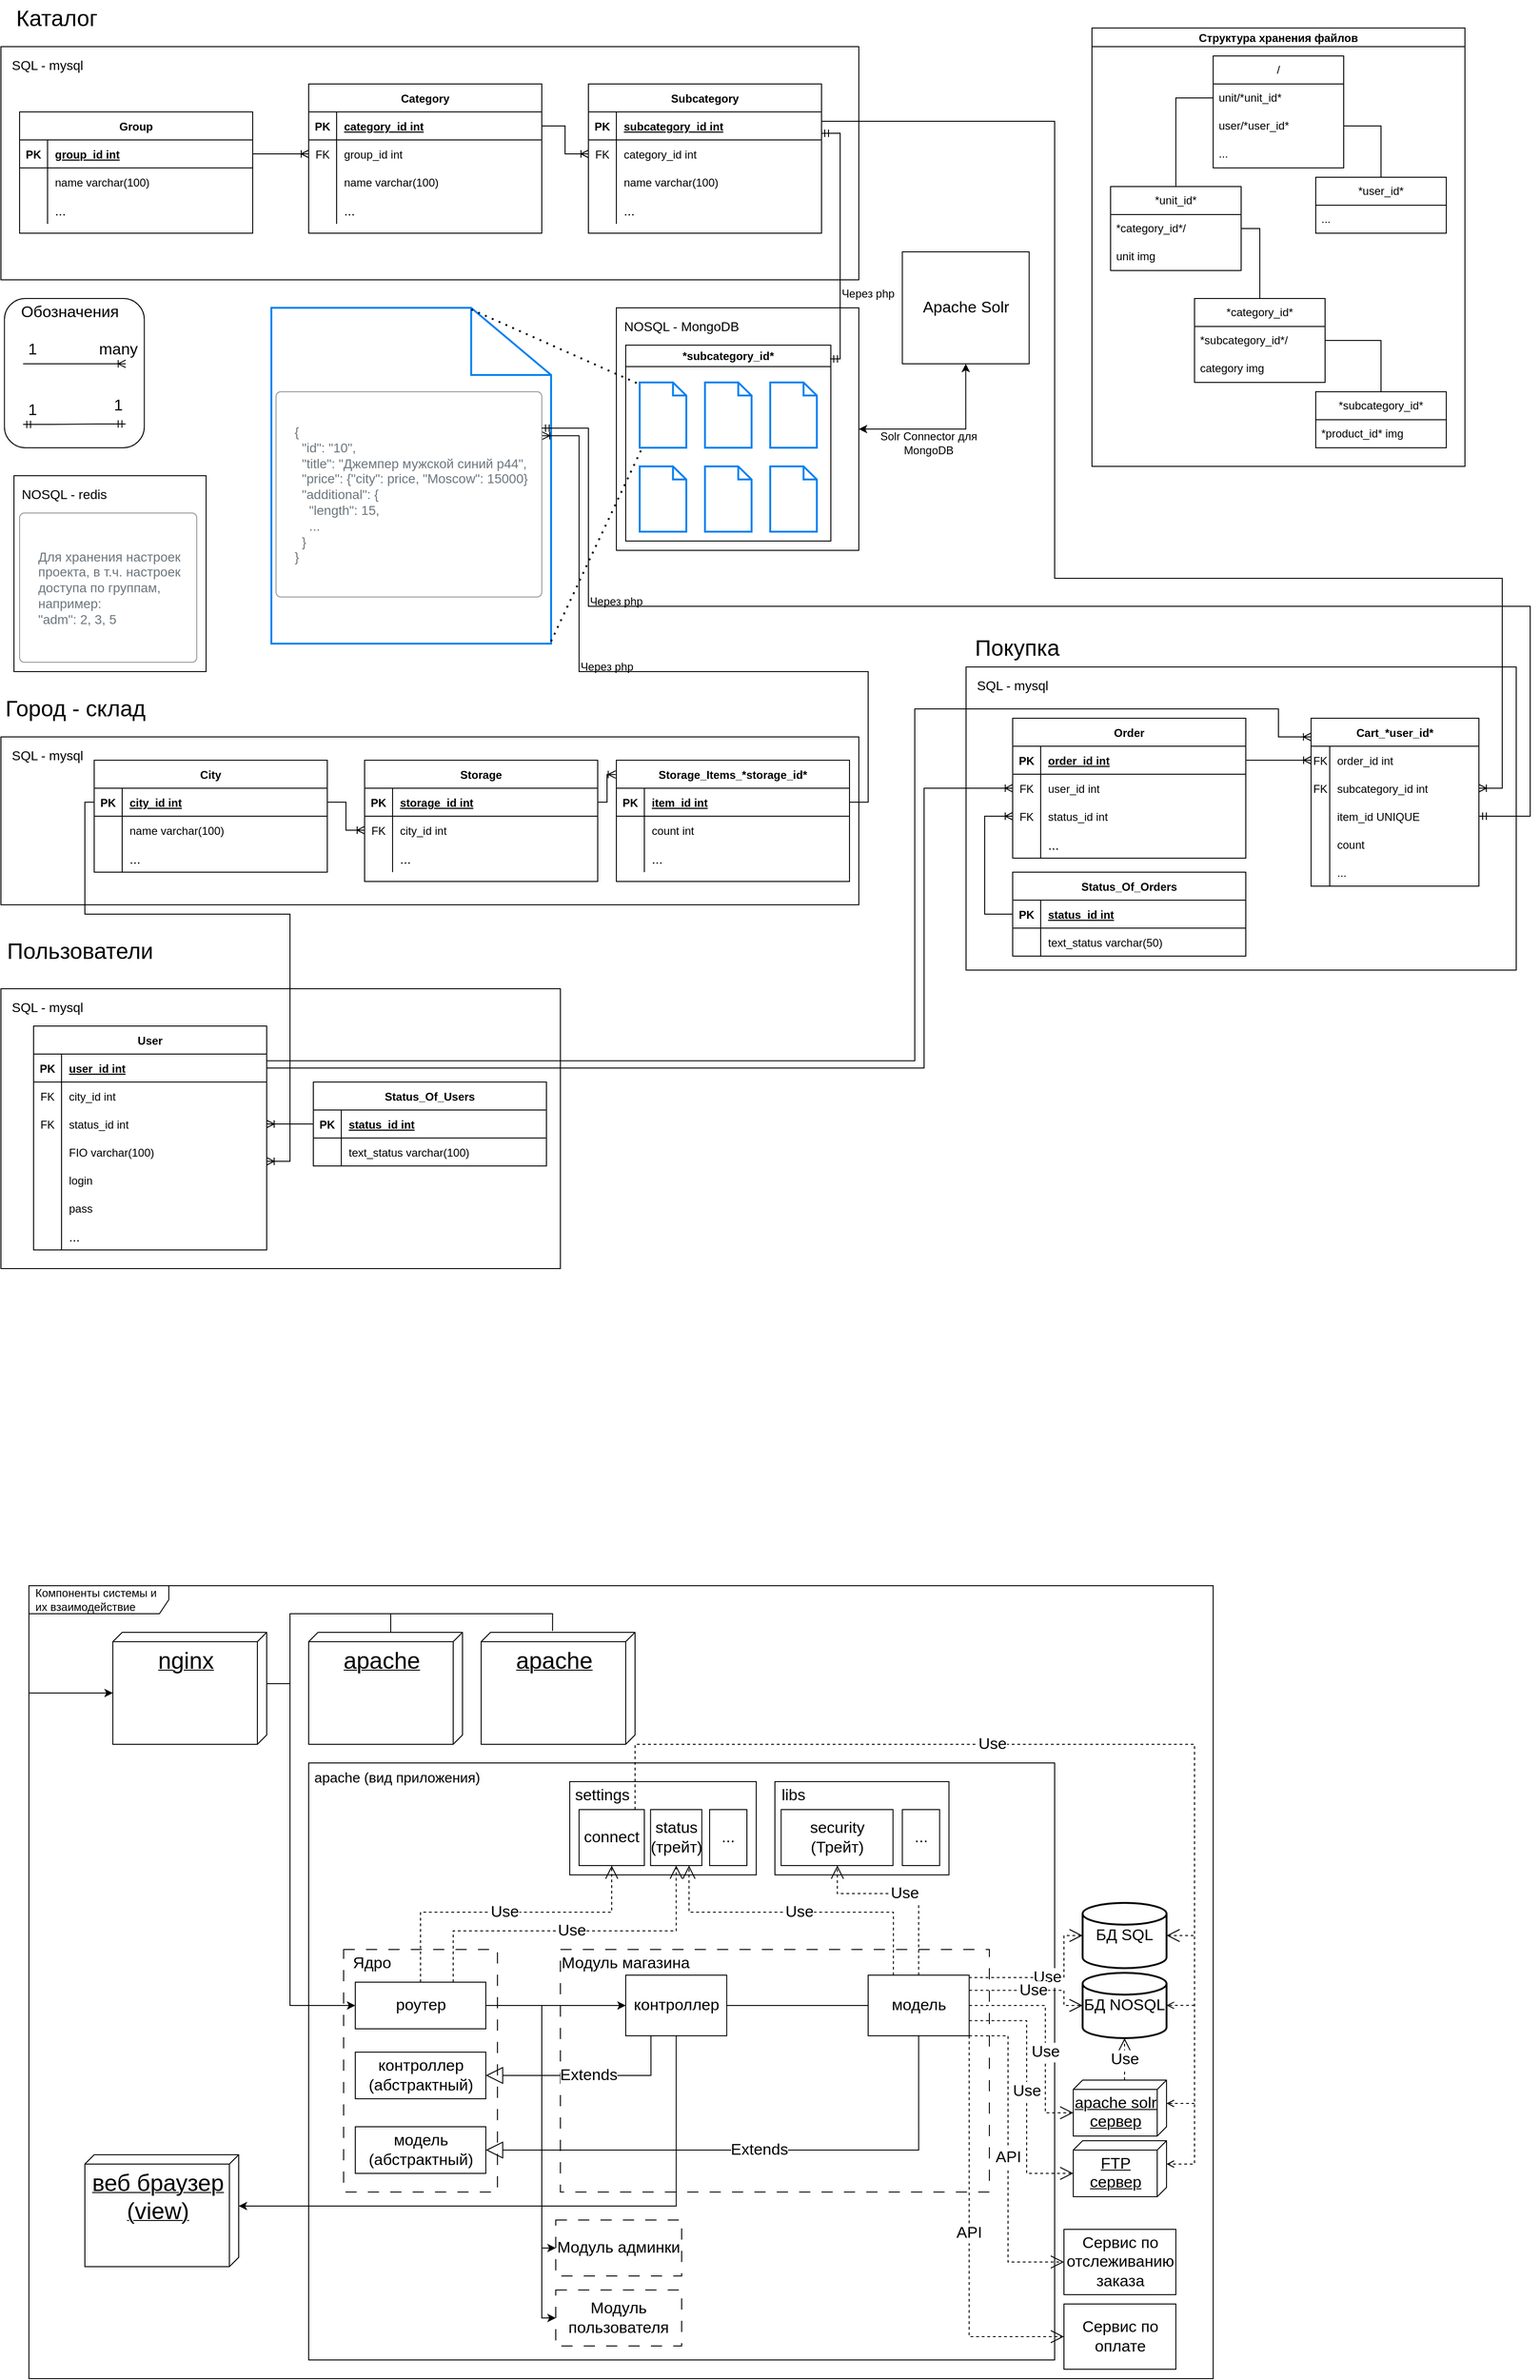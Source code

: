 <mxfile version="20.8.16" type="device"><diagram id="R2lEEEUBdFMjLlhIrx00" name="Page-1"><mxGraphModel dx="1674" dy="836" grid="1" gridSize="10" guides="1" tooltips="1" connect="1" arrows="1" fold="1" page="1" pageScale="1" pageWidth="850" pageHeight="1100" math="0" shadow="0" extFonts="Permanent Marker^https://fonts.googleapis.com/css?family=Permanent+Marker"><root><mxCell id="0"/><mxCell id="1" parent="0"/><mxCell id="m1fYTlHyX2nPUrCCukcd-247" value="" style="rounded=1;whiteSpace=wrap;html=1;shadow=0;sketch=0;fillStyle=auto;fontSize=17;" parent="1" vertex="1"><mxGeometry x="13.75" y="380" width="150" height="160" as="geometry"/></mxCell><mxCell id="rxHI_PgYdRMIxpLm8uUS-45" value="" style="rounded=0;whiteSpace=wrap;html=1;" parent="1" vertex="1"><mxGeometry x="670" y="390" width="260" height="260" as="geometry"/></mxCell><mxCell id="rxHI_PgYdRMIxpLm8uUS-38" value="" style="rounded=0;whiteSpace=wrap;html=1;" parent="1" vertex="1"><mxGeometry x="10" y="110" width="920" height="250" as="geometry"/></mxCell><mxCell id="C-vyLk0tnHw3VtMMgP7b-2" value="Group" style="shape=table;startSize=30;container=1;collapsible=1;childLayout=tableLayout;fixedRows=1;rowLines=0;fontStyle=1;align=center;resizeLast=1;" parent="1" vertex="1"><mxGeometry x="30" y="180" width="250" height="130" as="geometry"><mxRectangle x="90" y="210" width="80" height="30" as="alternateBounds"/></mxGeometry></mxCell><mxCell id="C-vyLk0tnHw3VtMMgP7b-3" value="" style="shape=partialRectangle;collapsible=0;dropTarget=0;pointerEvents=0;fillColor=none;points=[[0,0.5],[1,0.5]];portConstraint=eastwest;top=0;left=0;right=0;bottom=1;" parent="C-vyLk0tnHw3VtMMgP7b-2" vertex="1"><mxGeometry y="30" width="250" height="30" as="geometry"/></mxCell><mxCell id="C-vyLk0tnHw3VtMMgP7b-4" value="PK" style="shape=partialRectangle;overflow=hidden;connectable=0;fillColor=none;top=0;left=0;bottom=0;right=0;fontStyle=1;" parent="C-vyLk0tnHw3VtMMgP7b-3" vertex="1"><mxGeometry width="30" height="30" as="geometry"><mxRectangle width="30" height="30" as="alternateBounds"/></mxGeometry></mxCell><mxCell id="C-vyLk0tnHw3VtMMgP7b-5" value="group_id int" style="shape=partialRectangle;overflow=hidden;connectable=0;fillColor=none;top=0;left=0;bottom=0;right=0;align=left;spacingLeft=6;fontStyle=5;" parent="C-vyLk0tnHw3VtMMgP7b-3" vertex="1"><mxGeometry x="30" width="220" height="30" as="geometry"><mxRectangle width="220" height="30" as="alternateBounds"/></mxGeometry></mxCell><mxCell id="C-vyLk0tnHw3VtMMgP7b-6" value="" style="shape=partialRectangle;collapsible=0;dropTarget=0;pointerEvents=0;fillColor=none;points=[[0,0.5],[1,0.5]];portConstraint=eastwest;top=0;left=0;right=0;bottom=0;" parent="C-vyLk0tnHw3VtMMgP7b-2" vertex="1"><mxGeometry y="60" width="250" height="30" as="geometry"/></mxCell><mxCell id="C-vyLk0tnHw3VtMMgP7b-7" value="" style="shape=partialRectangle;overflow=hidden;connectable=0;fillColor=none;top=0;left=0;bottom=0;right=0;" parent="C-vyLk0tnHw3VtMMgP7b-6" vertex="1"><mxGeometry width="30" height="30" as="geometry"><mxRectangle width="30" height="30" as="alternateBounds"/></mxGeometry></mxCell><mxCell id="C-vyLk0tnHw3VtMMgP7b-8" value="name varchar(100)" style="shape=partialRectangle;overflow=hidden;connectable=0;fillColor=none;top=0;left=0;bottom=0;right=0;align=left;spacingLeft=6;" parent="C-vyLk0tnHw3VtMMgP7b-6" vertex="1"><mxGeometry x="30" width="220" height="30" as="geometry"><mxRectangle width="220" height="30" as="alternateBounds"/></mxGeometry></mxCell><mxCell id="rxHI_PgYdRMIxpLm8uUS-49" value="" style="shape=tableRow;horizontal=0;startSize=0;swimlaneHead=0;swimlaneBody=0;fillColor=none;collapsible=0;dropTarget=0;points=[[0,0.5],[1,0.5]];portConstraint=eastwest;top=0;left=0;right=0;bottom=0;fontSize=14;" parent="C-vyLk0tnHw3VtMMgP7b-2" vertex="1"><mxGeometry y="90" width="250" height="30" as="geometry"/></mxCell><mxCell id="rxHI_PgYdRMIxpLm8uUS-50" value="" style="shape=partialRectangle;connectable=0;fillColor=none;top=0;left=0;bottom=0;right=0;editable=1;overflow=hidden;fontSize=14;" parent="rxHI_PgYdRMIxpLm8uUS-49" vertex="1"><mxGeometry width="30" height="30" as="geometry"><mxRectangle width="30" height="30" as="alternateBounds"/></mxGeometry></mxCell><mxCell id="rxHI_PgYdRMIxpLm8uUS-51" value="..." style="shape=partialRectangle;connectable=0;fillColor=none;top=0;left=0;bottom=0;right=0;align=left;spacingLeft=6;overflow=hidden;fontSize=14;" parent="rxHI_PgYdRMIxpLm8uUS-49" vertex="1"><mxGeometry x="30" width="220" height="30" as="geometry"><mxRectangle width="220" height="30" as="alternateBounds"/></mxGeometry></mxCell><mxCell id="C-vyLk0tnHw3VtMMgP7b-13" value="Category" style="shape=table;startSize=30;container=1;collapsible=1;childLayout=tableLayout;fixedRows=1;rowLines=0;fontStyle=1;align=center;resizeLast=1;" parent="1" vertex="1"><mxGeometry x="340" y="150" width="250" height="160" as="geometry"/></mxCell><mxCell id="C-vyLk0tnHw3VtMMgP7b-14" value="" style="shape=partialRectangle;collapsible=0;dropTarget=0;pointerEvents=0;fillColor=none;points=[[0,0.5],[1,0.5]];portConstraint=eastwest;top=0;left=0;right=0;bottom=1;" parent="C-vyLk0tnHw3VtMMgP7b-13" vertex="1"><mxGeometry y="30" width="250" height="30" as="geometry"/></mxCell><mxCell id="C-vyLk0tnHw3VtMMgP7b-15" value="PK" style="shape=partialRectangle;overflow=hidden;connectable=0;fillColor=none;top=0;left=0;bottom=0;right=0;fontStyle=1;" parent="C-vyLk0tnHw3VtMMgP7b-14" vertex="1"><mxGeometry width="30" height="30" as="geometry"><mxRectangle width="30" height="30" as="alternateBounds"/></mxGeometry></mxCell><mxCell id="C-vyLk0tnHw3VtMMgP7b-16" value="category_id int" style="shape=partialRectangle;overflow=hidden;connectable=0;fillColor=none;top=0;left=0;bottom=0;right=0;align=left;spacingLeft=6;fontStyle=5;" parent="C-vyLk0tnHw3VtMMgP7b-14" vertex="1"><mxGeometry x="30" width="220" height="30" as="geometry"><mxRectangle width="220" height="30" as="alternateBounds"/></mxGeometry></mxCell><mxCell id="rxHI_PgYdRMIxpLm8uUS-24" value="" style="shape=tableRow;horizontal=0;startSize=0;swimlaneHead=0;swimlaneBody=0;fillColor=none;collapsible=0;dropTarget=0;points=[[0,0.5],[1,0.5]];portConstraint=eastwest;top=0;left=0;right=0;bottom=0;" parent="C-vyLk0tnHw3VtMMgP7b-13" vertex="1"><mxGeometry y="60" width="250" height="30" as="geometry"/></mxCell><mxCell id="rxHI_PgYdRMIxpLm8uUS-25" value="FK" style="shape=partialRectangle;connectable=0;fillColor=none;top=0;left=0;bottom=0;right=0;fontStyle=0;overflow=hidden;" parent="rxHI_PgYdRMIxpLm8uUS-24" vertex="1"><mxGeometry width="30" height="30" as="geometry"><mxRectangle width="30" height="30" as="alternateBounds"/></mxGeometry></mxCell><mxCell id="rxHI_PgYdRMIxpLm8uUS-26" value="group_id int" style="shape=partialRectangle;connectable=0;fillColor=none;top=0;left=0;bottom=0;right=0;align=left;spacingLeft=6;fontStyle=0;overflow=hidden;" parent="rxHI_PgYdRMIxpLm8uUS-24" vertex="1"><mxGeometry x="30" width="220" height="30" as="geometry"><mxRectangle width="220" height="30" as="alternateBounds"/></mxGeometry></mxCell><mxCell id="C-vyLk0tnHw3VtMMgP7b-17" value="" style="shape=partialRectangle;collapsible=0;dropTarget=0;pointerEvents=0;fillColor=none;points=[[0,0.5],[1,0.5]];portConstraint=eastwest;top=0;left=0;right=0;bottom=0;" parent="C-vyLk0tnHw3VtMMgP7b-13" vertex="1"><mxGeometry y="90" width="250" height="30" as="geometry"/></mxCell><mxCell id="C-vyLk0tnHw3VtMMgP7b-18" value="" style="shape=partialRectangle;overflow=hidden;connectable=0;fillColor=none;top=0;left=0;bottom=0;right=0;" parent="C-vyLk0tnHw3VtMMgP7b-17" vertex="1"><mxGeometry width="30" height="30" as="geometry"><mxRectangle width="30" height="30" as="alternateBounds"/></mxGeometry></mxCell><mxCell id="C-vyLk0tnHw3VtMMgP7b-19" value="name varchar(100)" style="shape=partialRectangle;overflow=hidden;connectable=0;fillColor=none;top=0;left=0;bottom=0;right=0;align=left;spacingLeft=6;" parent="C-vyLk0tnHw3VtMMgP7b-17" vertex="1"><mxGeometry x="30" width="220" height="30" as="geometry"><mxRectangle width="220" height="30" as="alternateBounds"/></mxGeometry></mxCell><mxCell id="rxHI_PgYdRMIxpLm8uUS-52" value="" style="shape=tableRow;horizontal=0;startSize=0;swimlaneHead=0;swimlaneBody=0;fillColor=none;collapsible=0;dropTarget=0;points=[[0,0.5],[1,0.5]];portConstraint=eastwest;top=0;left=0;right=0;bottom=0;fontSize=14;" parent="C-vyLk0tnHw3VtMMgP7b-13" vertex="1"><mxGeometry y="120" width="250" height="30" as="geometry"/></mxCell><mxCell id="rxHI_PgYdRMIxpLm8uUS-53" value="" style="shape=partialRectangle;connectable=0;fillColor=none;top=0;left=0;bottom=0;right=0;editable=1;overflow=hidden;fontSize=14;" parent="rxHI_PgYdRMIxpLm8uUS-52" vertex="1"><mxGeometry width="30" height="30" as="geometry"><mxRectangle width="30" height="30" as="alternateBounds"/></mxGeometry></mxCell><mxCell id="rxHI_PgYdRMIxpLm8uUS-54" value="..." style="shape=partialRectangle;connectable=0;fillColor=none;top=0;left=0;bottom=0;right=0;align=left;spacingLeft=6;overflow=hidden;fontSize=14;" parent="rxHI_PgYdRMIxpLm8uUS-52" vertex="1"><mxGeometry x="30" width="220" height="30" as="geometry"><mxRectangle width="220" height="30" as="alternateBounds"/></mxGeometry></mxCell><mxCell id="rxHI_PgYdRMIxpLm8uUS-4" value="Subcategory" style="shape=table;startSize=30;container=1;collapsible=1;childLayout=tableLayout;fixedRows=1;rowLines=0;fontStyle=1;align=center;resizeLast=1;" parent="1" vertex="1"><mxGeometry x="640" y="150" width="250" height="160" as="geometry"/></mxCell><mxCell id="rxHI_PgYdRMIxpLm8uUS-5" value="" style="shape=partialRectangle;collapsible=0;dropTarget=0;pointerEvents=0;fillColor=none;points=[[0,0.5],[1,0.5]];portConstraint=eastwest;top=0;left=0;right=0;bottom=1;" parent="rxHI_PgYdRMIxpLm8uUS-4" vertex="1"><mxGeometry y="30" width="250" height="30" as="geometry"/></mxCell><mxCell id="rxHI_PgYdRMIxpLm8uUS-6" value="PK" style="shape=partialRectangle;overflow=hidden;connectable=0;fillColor=none;top=0;left=0;bottom=0;right=0;fontStyle=1;" parent="rxHI_PgYdRMIxpLm8uUS-5" vertex="1"><mxGeometry width="30" height="30" as="geometry"><mxRectangle width="30" height="30" as="alternateBounds"/></mxGeometry></mxCell><mxCell id="rxHI_PgYdRMIxpLm8uUS-7" value="subcategory_id int" style="shape=partialRectangle;overflow=hidden;connectable=0;fillColor=none;top=0;left=0;bottom=0;right=0;align=left;spacingLeft=6;fontStyle=5;" parent="rxHI_PgYdRMIxpLm8uUS-5" vertex="1"><mxGeometry x="30" width="220" height="30" as="geometry"><mxRectangle width="220" height="30" as="alternateBounds"/></mxGeometry></mxCell><mxCell id="rxHI_PgYdRMIxpLm8uUS-27" value="" style="shape=tableRow;horizontal=0;startSize=0;swimlaneHead=0;swimlaneBody=0;fillColor=none;collapsible=0;dropTarget=0;points=[[0,0.5],[1,0.5]];portConstraint=eastwest;top=0;left=0;right=0;bottom=0;" parent="rxHI_PgYdRMIxpLm8uUS-4" vertex="1"><mxGeometry y="60" width="250" height="30" as="geometry"/></mxCell><mxCell id="rxHI_PgYdRMIxpLm8uUS-28" value="FK" style="shape=partialRectangle;connectable=0;fillColor=none;top=0;left=0;bottom=0;right=0;fontStyle=0;overflow=hidden;" parent="rxHI_PgYdRMIxpLm8uUS-27" vertex="1"><mxGeometry width="30" height="30" as="geometry"><mxRectangle width="30" height="30" as="alternateBounds"/></mxGeometry></mxCell><mxCell id="rxHI_PgYdRMIxpLm8uUS-29" value="category_id int" style="shape=partialRectangle;connectable=0;fillColor=none;top=0;left=0;bottom=0;right=0;align=left;spacingLeft=6;fontStyle=0;overflow=hidden;" parent="rxHI_PgYdRMIxpLm8uUS-27" vertex="1"><mxGeometry x="30" width="220" height="30" as="geometry"><mxRectangle width="220" height="30" as="alternateBounds"/></mxGeometry></mxCell><mxCell id="rxHI_PgYdRMIxpLm8uUS-8" value="" style="shape=partialRectangle;collapsible=0;dropTarget=0;pointerEvents=0;fillColor=none;points=[[0,0.5],[1,0.5]];portConstraint=eastwest;top=0;left=0;right=0;bottom=0;" parent="rxHI_PgYdRMIxpLm8uUS-4" vertex="1"><mxGeometry y="90" width="250" height="30" as="geometry"/></mxCell><mxCell id="rxHI_PgYdRMIxpLm8uUS-9" value="" style="shape=partialRectangle;overflow=hidden;connectable=0;fillColor=none;top=0;left=0;bottom=0;right=0;" parent="rxHI_PgYdRMIxpLm8uUS-8" vertex="1"><mxGeometry width="30" height="30" as="geometry"><mxRectangle width="30" height="30" as="alternateBounds"/></mxGeometry></mxCell><mxCell id="rxHI_PgYdRMIxpLm8uUS-10" value="name varchar(100)" style="shape=partialRectangle;overflow=hidden;connectable=0;fillColor=none;top=0;left=0;bottom=0;right=0;align=left;spacingLeft=6;" parent="rxHI_PgYdRMIxpLm8uUS-8" vertex="1"><mxGeometry x="30" width="220" height="30" as="geometry"><mxRectangle width="220" height="30" as="alternateBounds"/></mxGeometry></mxCell><mxCell id="rxHI_PgYdRMIxpLm8uUS-55" value="" style="shape=tableRow;horizontal=0;startSize=0;swimlaneHead=0;swimlaneBody=0;fillColor=none;collapsible=0;dropTarget=0;points=[[0,0.5],[1,0.5]];portConstraint=eastwest;top=0;left=0;right=0;bottom=0;fontSize=14;" parent="rxHI_PgYdRMIxpLm8uUS-4" vertex="1"><mxGeometry y="120" width="250" height="30" as="geometry"/></mxCell><mxCell id="rxHI_PgYdRMIxpLm8uUS-56" value="" style="shape=partialRectangle;connectable=0;fillColor=none;top=0;left=0;bottom=0;right=0;editable=1;overflow=hidden;fontSize=14;" parent="rxHI_PgYdRMIxpLm8uUS-55" vertex="1"><mxGeometry width="30" height="30" as="geometry"><mxRectangle width="30" height="30" as="alternateBounds"/></mxGeometry></mxCell><mxCell id="rxHI_PgYdRMIxpLm8uUS-57" value="..." style="shape=partialRectangle;connectable=0;fillColor=none;top=0;left=0;bottom=0;right=0;align=left;spacingLeft=6;overflow=hidden;fontSize=14;" parent="rxHI_PgYdRMIxpLm8uUS-55" vertex="1"><mxGeometry x="30" width="220" height="30" as="geometry"><mxRectangle width="220" height="30" as="alternateBounds"/></mxGeometry></mxCell><mxCell id="rxHI_PgYdRMIxpLm8uUS-30" value="" style="edgeStyle=entityRelationEdgeStyle;fontSize=12;html=1;endArrow=ERoneToMany;rounded=0;exitX=1;exitY=0.5;exitDx=0;exitDy=0;entryX=0;entryY=0.5;entryDx=0;entryDy=0;" parent="1" source="C-vyLk0tnHw3VtMMgP7b-3" target="rxHI_PgYdRMIxpLm8uUS-24" edge="1"><mxGeometry width="100" height="100" relative="1" as="geometry"><mxPoint x="350" y="580" as="sourcePoint"/><mxPoint x="450" y="480" as="targetPoint"/></mxGeometry></mxCell><mxCell id="rxHI_PgYdRMIxpLm8uUS-31" value="" style="edgeStyle=orthogonalEdgeStyle;fontSize=12;html=1;endArrow=ERoneToMany;rounded=0;exitX=1;exitY=0.5;exitDx=0;exitDy=0;entryX=0;entryY=0.5;entryDx=0;entryDy=0;" parent="1" source="C-vyLk0tnHw3VtMMgP7b-14" target="rxHI_PgYdRMIxpLm8uUS-27" edge="1"><mxGeometry width="100" height="100" relative="1" as="geometry"><mxPoint x="730" y="600" as="sourcePoint"/><mxPoint x="830" y="500" as="targetPoint"/></mxGeometry></mxCell><mxCell id="rxHI_PgYdRMIxpLm8uUS-35" value="*subcategory_id*" style="swimlane;whiteSpace=wrap;html=1;" parent="1" vertex="1"><mxGeometry x="680" y="430" width="220" height="210" as="geometry"/></mxCell><mxCell id="rxHI_PgYdRMIxpLm8uUS-39" value="" style="html=1;verticalLabelPosition=bottom;align=center;labelBackgroundColor=#ffffff;verticalAlign=top;strokeWidth=2;strokeColor=#0080F0;shadow=0;dashed=0;shape=mxgraph.ios7.icons.document;" parent="rxHI_PgYdRMIxpLm8uUS-35" vertex="1"><mxGeometry x="15" y="40" width="50" height="70" as="geometry"/></mxCell><mxCell id="rxHI_PgYdRMIxpLm8uUS-40" value="" style="html=1;verticalLabelPosition=bottom;align=center;labelBackgroundColor=#ffffff;verticalAlign=top;strokeWidth=2;strokeColor=#0080F0;shadow=0;dashed=0;shape=mxgraph.ios7.icons.document;" parent="rxHI_PgYdRMIxpLm8uUS-35" vertex="1"><mxGeometry x="85" y="40" width="50" height="70" as="geometry"/></mxCell><mxCell id="rxHI_PgYdRMIxpLm8uUS-41" value="" style="html=1;verticalLabelPosition=bottom;align=center;labelBackgroundColor=#ffffff;verticalAlign=top;strokeWidth=2;strokeColor=#0080F0;shadow=0;dashed=0;shape=mxgraph.ios7.icons.document;" parent="rxHI_PgYdRMIxpLm8uUS-35" vertex="1"><mxGeometry x="155" y="40" width="50" height="70" as="geometry"/></mxCell><mxCell id="rxHI_PgYdRMIxpLm8uUS-42" value="" style="html=1;verticalLabelPosition=bottom;align=center;labelBackgroundColor=#ffffff;verticalAlign=top;strokeWidth=2;strokeColor=#0080F0;shadow=0;dashed=0;shape=mxgraph.ios7.icons.document;" parent="rxHI_PgYdRMIxpLm8uUS-35" vertex="1"><mxGeometry x="15" y="130" width="50" height="70" as="geometry"/></mxCell><mxCell id="rxHI_PgYdRMIxpLm8uUS-43" value="" style="html=1;verticalLabelPosition=bottom;align=center;labelBackgroundColor=#ffffff;verticalAlign=top;strokeWidth=2;strokeColor=#0080F0;shadow=0;dashed=0;shape=mxgraph.ios7.icons.document;" parent="rxHI_PgYdRMIxpLm8uUS-35" vertex="1"><mxGeometry x="85" y="130" width="50" height="70" as="geometry"/></mxCell><mxCell id="rxHI_PgYdRMIxpLm8uUS-44" value="" style="html=1;verticalLabelPosition=bottom;align=center;labelBackgroundColor=#ffffff;verticalAlign=top;strokeWidth=2;strokeColor=#0080F0;shadow=0;dashed=0;shape=mxgraph.ios7.icons.document;" parent="rxHI_PgYdRMIxpLm8uUS-35" vertex="1"><mxGeometry x="155" y="130" width="50" height="70" as="geometry"/></mxCell><mxCell id="rxHI_PgYdRMIxpLm8uUS-36" value="" style="edgeStyle=orthogonalEdgeStyle;fontSize=12;html=1;endArrow=ERmandOne;startArrow=ERmandOne;rounded=0;entryX=0.998;entryY=0.761;entryDx=0;entryDy=0;exitX=0.996;exitY=0.07;exitDx=0;exitDy=0;exitPerimeter=0;entryPerimeter=0;" parent="1" source="rxHI_PgYdRMIxpLm8uUS-35" target="rxHI_PgYdRMIxpLm8uUS-5" edge="1"><mxGeometry width="100" height="100" relative="1" as="geometry"><mxPoint x="640" y="440" as="sourcePoint"/><mxPoint x="740" y="340" as="targetPoint"/></mxGeometry></mxCell><mxCell id="rxHI_PgYdRMIxpLm8uUS-46" value="&lt;font style=&quot;font-size: 14px;&quot;&gt;SQL - mysql&lt;/font&gt;" style="text;html=1;strokeColor=none;fillColor=none;align=center;verticalAlign=middle;whiteSpace=wrap;rounded=0;" parent="1" vertex="1"><mxGeometry x="10" y="110" width="100" height="40" as="geometry"/></mxCell><mxCell id="rxHI_PgYdRMIxpLm8uUS-47" value="&lt;font style=&quot;font-size: 14px;&quot;&gt;NOSQL - MongoDB&lt;/font&gt;" style="text;html=1;strokeColor=none;fillColor=none;align=center;verticalAlign=middle;whiteSpace=wrap;rounded=0;" parent="1" vertex="1"><mxGeometry x="670" y="390" width="140" height="40" as="geometry"/></mxCell><mxCell id="rxHI_PgYdRMIxpLm8uUS-58" value="" style="html=1;verticalLabelPosition=bottom;align=center;labelBackgroundColor=#ffffff;verticalAlign=top;strokeWidth=2;strokeColor=#0080F0;shadow=0;dashed=0;shape=mxgraph.ios7.icons.document;" parent="1" vertex="1"><mxGeometry x="300" y="390" width="300" height="360" as="geometry"/></mxCell><mxCell id="rxHI_PgYdRMIxpLm8uUS-59" value="" style="endArrow=none;dashed=1;html=1;dashPattern=1 3;strokeWidth=2;rounded=0;fontSize=14;entryX=0.004;entryY=0.031;entryDx=0;entryDy=0;entryPerimeter=0;exitX=0.715;exitY=0.005;exitDx=0;exitDy=0;exitPerimeter=0;" parent="1" source="rxHI_PgYdRMIxpLm8uUS-58" target="rxHI_PgYdRMIxpLm8uUS-39" edge="1"><mxGeometry width="50" height="50" relative="1" as="geometry"><mxPoint x="600" y="380" as="sourcePoint"/><mxPoint x="670" y="400" as="targetPoint"/></mxGeometry></mxCell><mxCell id="rxHI_PgYdRMIxpLm8uUS-60" value="" style="endArrow=none;dashed=1;html=1;dashPattern=1 3;strokeWidth=2;rounded=0;fontSize=14;entryX=0.052;entryY=1.003;entryDx=0;entryDy=0;entryPerimeter=0;exitX=1;exitY=0.993;exitDx=0;exitDy=0;exitPerimeter=0;" parent="1" source="rxHI_PgYdRMIxpLm8uUS-58" target="rxHI_PgYdRMIxpLm8uUS-39" edge="1"><mxGeometry width="50" height="50" relative="1" as="geometry"><mxPoint x="620" y="600" as="sourcePoint"/><mxPoint x="670" y="550" as="targetPoint"/></mxGeometry></mxCell><mxCell id="rxHI_PgYdRMIxpLm8uUS-64" value="&lt;font style=&quot;font-size: 24px;&quot;&gt;Каталог&lt;/font&gt;" style="text;html=1;strokeColor=none;fillColor=none;align=center;verticalAlign=middle;whiteSpace=wrap;rounded=0;" parent="1" vertex="1"><mxGeometry x="20" y="60" width="100" height="40" as="geometry"/></mxCell><mxCell id="rxHI_PgYdRMIxpLm8uUS-67" value="" style="rounded=0;whiteSpace=wrap;html=1;" parent="1" vertex="1"><mxGeometry x="10" y="850" width="920" height="180" as="geometry"/></mxCell><mxCell id="rxHI_PgYdRMIxpLm8uUS-68" value="Storage" style="shape=table;startSize=30;container=1;collapsible=1;childLayout=tableLayout;fixedRows=1;rowLines=0;fontStyle=1;align=center;resizeLast=1;" parent="1" vertex="1"><mxGeometry x="400" y="875" width="250" height="130" as="geometry"><mxRectangle x="90" y="210" width="80" height="30" as="alternateBounds"/></mxGeometry></mxCell><mxCell id="rxHI_PgYdRMIxpLm8uUS-69" value="" style="shape=partialRectangle;collapsible=0;dropTarget=0;pointerEvents=0;fillColor=none;points=[[0,0.5],[1,0.5]];portConstraint=eastwest;top=0;left=0;right=0;bottom=1;" parent="rxHI_PgYdRMIxpLm8uUS-68" vertex="1"><mxGeometry y="30" width="250" height="30" as="geometry"/></mxCell><mxCell id="rxHI_PgYdRMIxpLm8uUS-70" value="PK" style="shape=partialRectangle;overflow=hidden;connectable=0;fillColor=none;top=0;left=0;bottom=0;right=0;fontStyle=1;" parent="rxHI_PgYdRMIxpLm8uUS-69" vertex="1"><mxGeometry width="30" height="30" as="geometry"><mxRectangle width="30" height="30" as="alternateBounds"/></mxGeometry></mxCell><mxCell id="rxHI_PgYdRMIxpLm8uUS-71" value="storage_id int" style="shape=partialRectangle;overflow=hidden;connectable=0;fillColor=none;top=0;left=0;bottom=0;right=0;align=left;spacingLeft=6;fontStyle=5;" parent="rxHI_PgYdRMIxpLm8uUS-69" vertex="1"><mxGeometry x="30" width="220" height="30" as="geometry"><mxRectangle width="220" height="30" as="alternateBounds"/></mxGeometry></mxCell><mxCell id="rxHI_PgYdRMIxpLm8uUS-85" value="" style="shape=tableRow;horizontal=0;startSize=0;swimlaneHead=0;swimlaneBody=0;fillColor=none;collapsible=0;dropTarget=0;points=[[0,0.5],[1,0.5]];portConstraint=eastwest;top=0;left=0;right=0;bottom=0;" parent="rxHI_PgYdRMIxpLm8uUS-68" vertex="1"><mxGeometry y="60" width="250" height="30" as="geometry"/></mxCell><mxCell id="rxHI_PgYdRMIxpLm8uUS-86" value="FK" style="shape=partialRectangle;connectable=0;fillColor=none;top=0;left=0;bottom=0;right=0;fontStyle=0;overflow=hidden;" parent="rxHI_PgYdRMIxpLm8uUS-85" vertex="1"><mxGeometry width="30" height="30" as="geometry"><mxRectangle width="30" height="30" as="alternateBounds"/></mxGeometry></mxCell><mxCell id="rxHI_PgYdRMIxpLm8uUS-87" value="city_id int" style="shape=partialRectangle;connectable=0;fillColor=none;top=0;left=0;bottom=0;right=0;align=left;spacingLeft=6;fontStyle=0;overflow=hidden;" parent="rxHI_PgYdRMIxpLm8uUS-85" vertex="1"><mxGeometry x="30" width="220" height="30" as="geometry"><mxRectangle width="220" height="30" as="alternateBounds"/></mxGeometry></mxCell><mxCell id="rxHI_PgYdRMIxpLm8uUS-78" value="" style="shape=tableRow;horizontal=0;startSize=0;swimlaneHead=0;swimlaneBody=0;fillColor=none;collapsible=0;dropTarget=0;points=[[0,0.5],[1,0.5]];portConstraint=eastwest;top=0;left=0;right=0;bottom=0;fontSize=14;" parent="rxHI_PgYdRMIxpLm8uUS-68" vertex="1"><mxGeometry y="90" width="250" height="30" as="geometry"/></mxCell><mxCell id="rxHI_PgYdRMIxpLm8uUS-79" value="" style="shape=partialRectangle;connectable=0;fillColor=none;top=0;left=0;bottom=0;right=0;editable=1;overflow=hidden;fontSize=14;" parent="rxHI_PgYdRMIxpLm8uUS-78" vertex="1"><mxGeometry width="30" height="30" as="geometry"><mxRectangle width="30" height="30" as="alternateBounds"/></mxGeometry></mxCell><mxCell id="rxHI_PgYdRMIxpLm8uUS-80" value="..." style="shape=partialRectangle;connectable=0;fillColor=none;top=0;left=0;bottom=0;right=0;align=left;spacingLeft=6;overflow=hidden;fontSize=14;" parent="rxHI_PgYdRMIxpLm8uUS-78" vertex="1"><mxGeometry x="30" width="220" height="30" as="geometry"><mxRectangle width="220" height="30" as="alternateBounds"/></mxGeometry></mxCell><mxCell id="rxHI_PgYdRMIxpLm8uUS-81" value="City" style="shape=table;startSize=30;container=1;collapsible=1;childLayout=tableLayout;fixedRows=1;rowLines=0;fontStyle=1;align=center;resizeLast=1;" parent="1" vertex="1"><mxGeometry x="110" y="875" width="250" height="120" as="geometry"/></mxCell><mxCell id="rxHI_PgYdRMIxpLm8uUS-82" value="" style="shape=partialRectangle;collapsible=0;dropTarget=0;pointerEvents=0;fillColor=none;points=[[0,0.5],[1,0.5]];portConstraint=eastwest;top=0;left=0;right=0;bottom=1;" parent="rxHI_PgYdRMIxpLm8uUS-81" vertex="1"><mxGeometry y="30" width="250" height="30" as="geometry"/></mxCell><mxCell id="rxHI_PgYdRMIxpLm8uUS-83" value="PK" style="shape=partialRectangle;overflow=hidden;connectable=0;fillColor=none;top=0;left=0;bottom=0;right=0;fontStyle=1;" parent="rxHI_PgYdRMIxpLm8uUS-82" vertex="1"><mxGeometry width="30" height="30" as="geometry"><mxRectangle width="30" height="30" as="alternateBounds"/></mxGeometry></mxCell><mxCell id="rxHI_PgYdRMIxpLm8uUS-84" value="city_id int" style="shape=partialRectangle;overflow=hidden;connectable=0;fillColor=none;top=0;left=0;bottom=0;right=0;align=left;spacingLeft=6;fontStyle=5;" parent="rxHI_PgYdRMIxpLm8uUS-82" vertex="1"><mxGeometry x="30" width="220" height="30" as="geometry"><mxRectangle width="220" height="30" as="alternateBounds"/></mxGeometry></mxCell><mxCell id="rxHI_PgYdRMIxpLm8uUS-88" value="" style="shape=partialRectangle;collapsible=0;dropTarget=0;pointerEvents=0;fillColor=none;points=[[0,0.5],[1,0.5]];portConstraint=eastwest;top=0;left=0;right=0;bottom=0;" parent="rxHI_PgYdRMIxpLm8uUS-81" vertex="1"><mxGeometry y="60" width="250" height="30" as="geometry"/></mxCell><mxCell id="rxHI_PgYdRMIxpLm8uUS-89" value="" style="shape=partialRectangle;overflow=hidden;connectable=0;fillColor=none;top=0;left=0;bottom=0;right=0;" parent="rxHI_PgYdRMIxpLm8uUS-88" vertex="1"><mxGeometry width="30" height="30" as="geometry"><mxRectangle width="30" height="30" as="alternateBounds"/></mxGeometry></mxCell><mxCell id="rxHI_PgYdRMIxpLm8uUS-90" value="name varchar(100)" style="shape=partialRectangle;overflow=hidden;connectable=0;fillColor=none;top=0;left=0;bottom=0;right=0;align=left;spacingLeft=6;" parent="rxHI_PgYdRMIxpLm8uUS-88" vertex="1"><mxGeometry x="30" width="220" height="30" as="geometry"><mxRectangle width="220" height="30" as="alternateBounds"/></mxGeometry></mxCell><mxCell id="rxHI_PgYdRMIxpLm8uUS-94" value="" style="shape=tableRow;horizontal=0;startSize=0;swimlaneHead=0;swimlaneBody=0;fillColor=none;collapsible=0;dropTarget=0;points=[[0,0.5],[1,0.5]];portConstraint=eastwest;top=0;left=0;right=0;bottom=0;fontSize=14;" parent="rxHI_PgYdRMIxpLm8uUS-81" vertex="1"><mxGeometry y="90" width="250" height="30" as="geometry"/></mxCell><mxCell id="rxHI_PgYdRMIxpLm8uUS-95" value="" style="shape=partialRectangle;connectable=0;fillColor=none;top=0;left=0;bottom=0;right=0;editable=1;overflow=hidden;fontSize=14;" parent="rxHI_PgYdRMIxpLm8uUS-94" vertex="1"><mxGeometry width="30" height="30" as="geometry"><mxRectangle width="30" height="30" as="alternateBounds"/></mxGeometry></mxCell><mxCell id="rxHI_PgYdRMIxpLm8uUS-96" value="..." style="shape=partialRectangle;connectable=0;fillColor=none;top=0;left=0;bottom=0;right=0;align=left;spacingLeft=6;overflow=hidden;fontSize=14;" parent="rxHI_PgYdRMIxpLm8uUS-94" vertex="1"><mxGeometry x="30" width="220" height="30" as="geometry"><mxRectangle width="220" height="30" as="alternateBounds"/></mxGeometry></mxCell><mxCell id="rxHI_PgYdRMIxpLm8uUS-115" value="&lt;font style=&quot;font-size: 14px;&quot;&gt;SQL - mysql&lt;/font&gt;" style="text;html=1;strokeColor=none;fillColor=none;align=center;verticalAlign=middle;whiteSpace=wrap;rounded=0;" parent="1" vertex="1"><mxGeometry x="10" y="850" width="100" height="40" as="geometry"/></mxCell><mxCell id="rxHI_PgYdRMIxpLm8uUS-116" value="" style="edgeStyle=orthogonalEdgeStyle;fontSize=12;html=1;endArrow=ERoneToMany;rounded=0;fontColor=#000000;exitX=1;exitY=0.5;exitDx=0;exitDy=0;entryX=0;entryY=0.5;entryDx=0;entryDy=0;" parent="1" source="rxHI_PgYdRMIxpLm8uUS-82" target="rxHI_PgYdRMIxpLm8uUS-85" edge="1"><mxGeometry width="100" height="100" relative="1" as="geometry"><mxPoint x="390" y="1000" as="sourcePoint"/><mxPoint x="490" y="900" as="targetPoint"/></mxGeometry></mxCell><mxCell id="rxHI_PgYdRMIxpLm8uUS-117" value="Storage_Items_*storage_id*" style="shape=table;startSize=30;container=1;collapsible=1;childLayout=tableLayout;fixedRows=1;rowLines=0;fontStyle=1;align=center;resizeLast=1;" parent="1" vertex="1"><mxGeometry x="670" y="875" width="250" height="130" as="geometry"><mxRectangle x="90" y="210" width="80" height="30" as="alternateBounds"/></mxGeometry></mxCell><mxCell id="rxHI_PgYdRMIxpLm8uUS-118" value="" style="shape=partialRectangle;collapsible=0;dropTarget=0;pointerEvents=0;fillColor=none;points=[[0,0.5],[1,0.5]];portConstraint=eastwest;top=0;left=0;right=0;bottom=1;" parent="rxHI_PgYdRMIxpLm8uUS-117" vertex="1"><mxGeometry y="30" width="250" height="30" as="geometry"/></mxCell><mxCell id="rxHI_PgYdRMIxpLm8uUS-119" value="PK" style="shape=partialRectangle;overflow=hidden;connectable=0;fillColor=none;top=0;left=0;bottom=0;right=0;fontStyle=1;" parent="rxHI_PgYdRMIxpLm8uUS-118" vertex="1"><mxGeometry width="30" height="30" as="geometry"><mxRectangle width="30" height="30" as="alternateBounds"/></mxGeometry></mxCell><mxCell id="rxHI_PgYdRMIxpLm8uUS-120" value="item_id int" style="shape=partialRectangle;overflow=hidden;connectable=0;fillColor=none;top=0;left=0;bottom=0;right=0;align=left;spacingLeft=6;fontStyle=5;" parent="rxHI_PgYdRMIxpLm8uUS-118" vertex="1"><mxGeometry x="30" width="220" height="30" as="geometry"><mxRectangle width="220" height="30" as="alternateBounds"/></mxGeometry></mxCell><mxCell id="rxHI_PgYdRMIxpLm8uUS-124" value="" style="shape=partialRectangle;collapsible=0;dropTarget=0;pointerEvents=0;fillColor=none;points=[[0,0.5],[1,0.5]];portConstraint=eastwest;top=0;left=0;right=0;bottom=0;" parent="rxHI_PgYdRMIxpLm8uUS-117" vertex="1"><mxGeometry y="60" width="250" height="30" as="geometry"/></mxCell><mxCell id="rxHI_PgYdRMIxpLm8uUS-125" value="" style="shape=partialRectangle;overflow=hidden;connectable=0;fillColor=none;top=0;left=0;bottom=0;right=0;" parent="rxHI_PgYdRMIxpLm8uUS-124" vertex="1"><mxGeometry width="30" height="30" as="geometry"><mxRectangle width="30" height="30" as="alternateBounds"/></mxGeometry></mxCell><mxCell id="rxHI_PgYdRMIxpLm8uUS-126" value="count int" style="shape=partialRectangle;overflow=hidden;connectable=0;fillColor=none;top=0;left=0;bottom=0;right=0;align=left;spacingLeft=6;" parent="rxHI_PgYdRMIxpLm8uUS-124" vertex="1"><mxGeometry x="30" width="220" height="30" as="geometry"><mxRectangle width="220" height="30" as="alternateBounds"/></mxGeometry></mxCell><mxCell id="rxHI_PgYdRMIxpLm8uUS-127" value="" style="shape=tableRow;horizontal=0;startSize=0;swimlaneHead=0;swimlaneBody=0;fillColor=none;collapsible=0;dropTarget=0;points=[[0,0.5],[1,0.5]];portConstraint=eastwest;top=0;left=0;right=0;bottom=0;fontSize=14;" parent="rxHI_PgYdRMIxpLm8uUS-117" vertex="1"><mxGeometry y="90" width="250" height="30" as="geometry"/></mxCell><mxCell id="rxHI_PgYdRMIxpLm8uUS-128" value="" style="shape=partialRectangle;connectable=0;fillColor=none;top=0;left=0;bottom=0;right=0;editable=1;overflow=hidden;fontSize=14;" parent="rxHI_PgYdRMIxpLm8uUS-127" vertex="1"><mxGeometry width="30" height="30" as="geometry"><mxRectangle width="30" height="30" as="alternateBounds"/></mxGeometry></mxCell><mxCell id="rxHI_PgYdRMIxpLm8uUS-129" value="..." style="shape=partialRectangle;connectable=0;fillColor=none;top=0;left=0;bottom=0;right=0;align=left;spacingLeft=6;overflow=hidden;fontSize=14;" parent="rxHI_PgYdRMIxpLm8uUS-127" vertex="1"><mxGeometry x="30" width="220" height="30" as="geometry"><mxRectangle width="220" height="30" as="alternateBounds"/></mxGeometry></mxCell><mxCell id="rxHI_PgYdRMIxpLm8uUS-131" value="" style="edgeStyle=orthogonalEdgeStyle;fontSize=12;html=1;endArrow=ERoneToMany;rounded=0;fontColor=#000000;exitX=1;exitY=0.5;exitDx=0;exitDy=0;entryX=-0.003;entryY=0.118;entryDx=0;entryDy=0;entryPerimeter=0;" parent="1" source="rxHI_PgYdRMIxpLm8uUS-69" target="rxHI_PgYdRMIxpLm8uUS-117" edge="1"><mxGeometry width="100" height="100" relative="1" as="geometry"><mxPoint x="450" y="1260" as="sourcePoint"/><mxPoint x="550" y="1160" as="targetPoint"/></mxGeometry></mxCell><mxCell id="rxHI_PgYdRMIxpLm8uUS-134" value="{&lt;br&gt;&amp;nbsp; &quot;id&quot;: &quot;10&quot;,&lt;br&gt;&amp;nbsp; &quot;title&quot;: &quot;Джемпер мужской синий р44&quot;,&lt;br&gt;&amp;nbsp; &quot;price&quot;: {&quot;city&quot;: price, &quot;Moscow&quot;: 15000}&lt;br&gt;&amp;nbsp; &quot;additional&quot;: {&lt;br&gt;&amp;nbsp; &amp;nbsp; &quot;length&quot;: 15,&lt;br&gt;&amp;nbsp; &amp;nbsp; ...&lt;br&gt;&amp;nbsp; }&lt;br&gt;}" style="html=1;shadow=0;dashed=0;shape=mxgraph.bootstrap.rrect;rSize=5;strokeColor=#999999;strokeWidth=1;fillColor=#FFFFFF;fontColor=#6C767D;whiteSpace=wrap;align=left;verticalAlign=middle;spacingLeft=10;fontSize=14;spacing=10;labelBackgroundColor=#FFFFFF;" parent="1" vertex="1"><mxGeometry x="305" y="480" width="285" height="220" as="geometry"/></mxCell><mxCell id="rxHI_PgYdRMIxpLm8uUS-135" value="" style="edgeStyle=orthogonalEdgeStyle;fontSize=12;html=1;endArrow=ERoneToMany;rounded=0;fontColor=#000000;exitX=1;exitY=0.5;exitDx=0;exitDy=0;entryX=1.002;entryY=0.214;entryDx=0;entryDy=0;entryPerimeter=0;" parent="1" source="rxHI_PgYdRMIxpLm8uUS-118" target="rxHI_PgYdRMIxpLm8uUS-134" edge="1"><mxGeometry width="100" height="100" relative="1" as="geometry"><mxPoint x="1000" y="920" as="sourcePoint"/><mxPoint x="600" y="530" as="targetPoint"/><Array as="points"><mxPoint x="940" y="920"/><mxPoint x="940" y="780"/><mxPoint x="630" y="780"/><mxPoint x="630" y="527"/></Array></mxGeometry></mxCell><mxCell id="rxHI_PgYdRMIxpLm8uUS-136" value="" style="rounded=0;whiteSpace=wrap;html=1;" parent="1" vertex="1"><mxGeometry x="10" y="1120" width="600" height="300" as="geometry"/></mxCell><mxCell id="rxHI_PgYdRMIxpLm8uUS-150" value="User" style="shape=table;startSize=30;container=1;collapsible=1;childLayout=tableLayout;fixedRows=1;rowLines=0;fontStyle=1;align=center;resizeLast=1;" parent="1" vertex="1"><mxGeometry x="45" y="1160" width="250" height="240" as="geometry"/></mxCell><mxCell id="rxHI_PgYdRMIxpLm8uUS-151" value="" style="shape=partialRectangle;collapsible=0;dropTarget=0;pointerEvents=0;fillColor=none;points=[[0,0.5],[1,0.5]];portConstraint=eastwest;top=0;left=0;right=0;bottom=1;" parent="rxHI_PgYdRMIxpLm8uUS-150" vertex="1"><mxGeometry y="30" width="250" height="30" as="geometry"/></mxCell><mxCell id="rxHI_PgYdRMIxpLm8uUS-152" value="PK" style="shape=partialRectangle;overflow=hidden;connectable=0;fillColor=none;top=0;left=0;bottom=0;right=0;fontStyle=1;" parent="rxHI_PgYdRMIxpLm8uUS-151" vertex="1"><mxGeometry width="30" height="30" as="geometry"><mxRectangle width="30" height="30" as="alternateBounds"/></mxGeometry></mxCell><mxCell id="rxHI_PgYdRMIxpLm8uUS-153" value="user_id int" style="shape=partialRectangle;overflow=hidden;connectable=0;fillColor=none;top=0;left=0;bottom=0;right=0;align=left;spacingLeft=6;fontStyle=5;" parent="rxHI_PgYdRMIxpLm8uUS-151" vertex="1"><mxGeometry x="30" width="220" height="30" as="geometry"><mxRectangle width="220" height="30" as="alternateBounds"/></mxGeometry></mxCell><mxCell id="m1fYTlHyX2nPUrCCukcd-96" value="" style="shape=tableRow;horizontal=0;startSize=0;swimlaneHead=0;swimlaneBody=0;fillColor=none;collapsible=0;dropTarget=0;points=[[0,0.5],[1,0.5]];portConstraint=eastwest;top=0;left=0;right=0;bottom=0;" parent="rxHI_PgYdRMIxpLm8uUS-150" vertex="1"><mxGeometry y="60" width="250" height="30" as="geometry"/></mxCell><mxCell id="m1fYTlHyX2nPUrCCukcd-97" value="FK" style="shape=partialRectangle;connectable=0;fillColor=none;top=0;left=0;bottom=0;right=0;fontStyle=0;overflow=hidden;" parent="m1fYTlHyX2nPUrCCukcd-96" vertex="1"><mxGeometry width="30" height="30" as="geometry"><mxRectangle width="30" height="30" as="alternateBounds"/></mxGeometry></mxCell><mxCell id="m1fYTlHyX2nPUrCCukcd-98" value="city_id int" style="shape=partialRectangle;connectable=0;fillColor=none;top=0;left=0;bottom=0;right=0;align=left;spacingLeft=6;fontStyle=0;overflow=hidden;" parent="m1fYTlHyX2nPUrCCukcd-96" vertex="1"><mxGeometry x="30" width="220" height="30" as="geometry"><mxRectangle width="220" height="30" as="alternateBounds"/></mxGeometry></mxCell><mxCell id="rxHI_PgYdRMIxpLm8uUS-203" value="" style="shape=tableRow;horizontal=0;startSize=0;swimlaneHead=0;swimlaneBody=0;fillColor=none;collapsible=0;dropTarget=0;points=[[0,0.5],[1,0.5]];portConstraint=eastwest;top=0;left=0;right=0;bottom=0;labelBackgroundColor=#FFFFFF;strokeColor=#000000;fontSize=12;fontColor=#000000;" parent="rxHI_PgYdRMIxpLm8uUS-150" vertex="1"><mxGeometry y="90" width="250" height="30" as="geometry"/></mxCell><mxCell id="rxHI_PgYdRMIxpLm8uUS-204" value="FK" style="shape=partialRectangle;connectable=0;fillColor=none;top=0;left=0;bottom=0;right=0;fontStyle=0;overflow=hidden;labelBackgroundColor=#FFFFFF;strokeColor=#000000;fontSize=12;fontColor=#000000;" parent="rxHI_PgYdRMIxpLm8uUS-203" vertex="1"><mxGeometry width="30" height="30" as="geometry"><mxRectangle width="30" height="30" as="alternateBounds"/></mxGeometry></mxCell><mxCell id="rxHI_PgYdRMIxpLm8uUS-205" value="status_id int" style="shape=partialRectangle;connectable=0;fillColor=none;top=0;left=0;bottom=0;right=0;align=left;spacingLeft=6;fontStyle=0;overflow=hidden;labelBackgroundColor=#FFFFFF;strokeColor=#000000;fontSize=12;fontColor=#000000;" parent="rxHI_PgYdRMIxpLm8uUS-203" vertex="1"><mxGeometry x="30" width="220" height="30" as="geometry"><mxRectangle width="220" height="30" as="alternateBounds"/></mxGeometry></mxCell><mxCell id="rxHI_PgYdRMIxpLm8uUS-154" value="" style="shape=partialRectangle;collapsible=0;dropTarget=0;pointerEvents=0;fillColor=none;points=[[0,0.5],[1,0.5]];portConstraint=eastwest;top=0;left=0;right=0;bottom=0;" parent="rxHI_PgYdRMIxpLm8uUS-150" vertex="1"><mxGeometry y="120" width="250" height="30" as="geometry"/></mxCell><mxCell id="rxHI_PgYdRMIxpLm8uUS-155" value="" style="shape=partialRectangle;overflow=hidden;connectable=0;fillColor=none;top=0;left=0;bottom=0;right=0;" parent="rxHI_PgYdRMIxpLm8uUS-154" vertex="1"><mxGeometry width="30" height="30" as="geometry"><mxRectangle width="30" height="30" as="alternateBounds"/></mxGeometry></mxCell><mxCell id="rxHI_PgYdRMIxpLm8uUS-156" value="FIO varchar(100)" style="shape=partialRectangle;overflow=hidden;connectable=0;fillColor=none;top=0;left=0;bottom=0;right=0;align=left;spacingLeft=6;" parent="rxHI_PgYdRMIxpLm8uUS-154" vertex="1"><mxGeometry x="30" width="220" height="30" as="geometry"><mxRectangle width="220" height="30" as="alternateBounds"/></mxGeometry></mxCell><mxCell id="4CPbLzGe4EwKEZKzqAH--16" value="" style="shape=tableRow;horizontal=0;startSize=0;swimlaneHead=0;swimlaneBody=0;fillColor=none;collapsible=0;dropTarget=0;points=[[0,0.5],[1,0.5]];portConstraint=eastwest;top=0;left=0;right=0;bottom=0;" vertex="1" parent="rxHI_PgYdRMIxpLm8uUS-150"><mxGeometry y="150" width="250" height="30" as="geometry"/></mxCell><mxCell id="4CPbLzGe4EwKEZKzqAH--17" value="" style="shape=partialRectangle;connectable=0;fillColor=none;top=0;left=0;bottom=0;right=0;editable=1;overflow=hidden;" vertex="1" parent="4CPbLzGe4EwKEZKzqAH--16"><mxGeometry width="30" height="30" as="geometry"><mxRectangle width="30" height="30" as="alternateBounds"/></mxGeometry></mxCell><mxCell id="4CPbLzGe4EwKEZKzqAH--18" value="login" style="shape=partialRectangle;connectable=0;fillColor=none;top=0;left=0;bottom=0;right=0;align=left;spacingLeft=6;overflow=hidden;" vertex="1" parent="4CPbLzGe4EwKEZKzqAH--16"><mxGeometry x="30" width="220" height="30" as="geometry"><mxRectangle width="220" height="30" as="alternateBounds"/></mxGeometry></mxCell><mxCell id="4CPbLzGe4EwKEZKzqAH--19" value="" style="shape=tableRow;horizontal=0;startSize=0;swimlaneHead=0;swimlaneBody=0;fillColor=none;collapsible=0;dropTarget=0;points=[[0,0.5],[1,0.5]];portConstraint=eastwest;top=0;left=0;right=0;bottom=0;" vertex="1" parent="rxHI_PgYdRMIxpLm8uUS-150"><mxGeometry y="180" width="250" height="30" as="geometry"/></mxCell><mxCell id="4CPbLzGe4EwKEZKzqAH--20" value="" style="shape=partialRectangle;connectable=0;fillColor=none;top=0;left=0;bottom=0;right=0;editable=1;overflow=hidden;" vertex="1" parent="4CPbLzGe4EwKEZKzqAH--19"><mxGeometry width="30" height="30" as="geometry"><mxRectangle width="30" height="30" as="alternateBounds"/></mxGeometry></mxCell><mxCell id="4CPbLzGe4EwKEZKzqAH--21" value="pass" style="shape=partialRectangle;connectable=0;fillColor=none;top=0;left=0;bottom=0;right=0;align=left;spacingLeft=6;overflow=hidden;" vertex="1" parent="4CPbLzGe4EwKEZKzqAH--19"><mxGeometry x="30" width="220" height="30" as="geometry"><mxRectangle width="220" height="30" as="alternateBounds"/></mxGeometry></mxCell><mxCell id="rxHI_PgYdRMIxpLm8uUS-160" value="" style="shape=tableRow;horizontal=0;startSize=0;swimlaneHead=0;swimlaneBody=0;fillColor=none;collapsible=0;dropTarget=0;points=[[0,0.5],[1,0.5]];portConstraint=eastwest;top=0;left=0;right=0;bottom=0;fontSize=14;" parent="rxHI_PgYdRMIxpLm8uUS-150" vertex="1"><mxGeometry y="210" width="250" height="30" as="geometry"/></mxCell><mxCell id="rxHI_PgYdRMIxpLm8uUS-161" value="" style="shape=partialRectangle;connectable=0;fillColor=none;top=0;left=0;bottom=0;right=0;editable=1;overflow=hidden;fontSize=14;" parent="rxHI_PgYdRMIxpLm8uUS-160" vertex="1"><mxGeometry width="30" height="30" as="geometry"><mxRectangle width="30" height="30" as="alternateBounds"/></mxGeometry></mxCell><mxCell id="rxHI_PgYdRMIxpLm8uUS-162" value="..." style="shape=partialRectangle;connectable=0;fillColor=none;top=0;left=0;bottom=0;right=0;align=left;spacingLeft=6;overflow=hidden;fontSize=14;" parent="rxHI_PgYdRMIxpLm8uUS-160" vertex="1"><mxGeometry x="30" width="220" height="30" as="geometry"><mxRectangle width="220" height="30" as="alternateBounds"/></mxGeometry></mxCell><mxCell id="rxHI_PgYdRMIxpLm8uUS-163" value="&lt;font style=&quot;font-size: 14px;&quot;&gt;SQL - mysql&lt;/font&gt;" style="text;html=1;strokeColor=none;fillColor=none;align=center;verticalAlign=middle;whiteSpace=wrap;rounded=0;" parent="1" vertex="1"><mxGeometry x="10" y="1120" width="100" height="40" as="geometry"/></mxCell><mxCell id="rxHI_PgYdRMIxpLm8uUS-164" value="" style="edgeStyle=orthogonalEdgeStyle;fontSize=12;html=1;endArrow=ERoneToMany;rounded=0;fontColor=#000000;exitX=0;exitY=0.5;exitDx=0;exitDy=0;entryX=1;entryY=0.5;entryDx=0;entryDy=0;" parent="1" source="rxHI_PgYdRMIxpLm8uUS-82" edge="1"><mxGeometry width="100" height="100" relative="1" as="geometry"><mxPoint x="390" y="1340" as="sourcePoint"/><mxPoint x="295" y="1305" as="targetPoint"/><Array as="points"><mxPoint x="100" y="920"/><mxPoint x="100" y="1040"/><mxPoint x="320" y="1040"/><mxPoint x="320" y="1305"/></Array></mxGeometry></mxCell><mxCell id="rxHI_PgYdRMIxpLm8uUS-179" value="&lt;span style=&quot;font-size: 24px;&quot;&gt;Город - склад&lt;/span&gt;" style="text;html=1;strokeColor=none;fillColor=none;align=center;verticalAlign=middle;whiteSpace=wrap;rounded=0;" parent="1" vertex="1"><mxGeometry x="10" y="800" width="160" height="40" as="geometry"/></mxCell><mxCell id="rxHI_PgYdRMIxpLm8uUS-180" value="&lt;font style=&quot;font-size: 24px;&quot;&gt;Пользователи&lt;/font&gt;" style="text;html=1;strokeColor=none;fillColor=none;align=center;verticalAlign=middle;whiteSpace=wrap;rounded=0;" parent="1" vertex="1"><mxGeometry x="10" y="1060" width="170" height="40" as="geometry"/></mxCell><mxCell id="rxHI_PgYdRMIxpLm8uUS-187" value="Status_Of_Users" style="shape=table;startSize=30;container=1;collapsible=1;childLayout=tableLayout;fixedRows=1;rowLines=0;fontStyle=1;align=center;resizeLast=1;" parent="1" vertex="1"><mxGeometry x="345" y="1220" width="250" height="90" as="geometry"/></mxCell><mxCell id="rxHI_PgYdRMIxpLm8uUS-188" value="" style="shape=partialRectangle;collapsible=0;dropTarget=0;pointerEvents=0;fillColor=none;points=[[0,0.5],[1,0.5]];portConstraint=eastwest;top=0;left=0;right=0;bottom=1;" parent="rxHI_PgYdRMIxpLm8uUS-187" vertex="1"><mxGeometry y="30" width="250" height="30" as="geometry"/></mxCell><mxCell id="rxHI_PgYdRMIxpLm8uUS-189" value="PK" style="shape=partialRectangle;overflow=hidden;connectable=0;fillColor=none;top=0;left=0;bottom=0;right=0;fontStyle=1;" parent="rxHI_PgYdRMIxpLm8uUS-188" vertex="1"><mxGeometry width="30" height="30" as="geometry"><mxRectangle width="30" height="30" as="alternateBounds"/></mxGeometry></mxCell><mxCell id="rxHI_PgYdRMIxpLm8uUS-190" value="status_id int" style="shape=partialRectangle;overflow=hidden;connectable=0;fillColor=none;top=0;left=0;bottom=0;right=0;align=left;spacingLeft=6;fontStyle=5;" parent="rxHI_PgYdRMIxpLm8uUS-188" vertex="1"><mxGeometry x="30" width="220" height="30" as="geometry"><mxRectangle width="220" height="30" as="alternateBounds"/></mxGeometry></mxCell><mxCell id="rxHI_PgYdRMIxpLm8uUS-194" value="" style="shape=partialRectangle;collapsible=0;dropTarget=0;pointerEvents=0;fillColor=none;points=[[0,0.5],[1,0.5]];portConstraint=eastwest;top=0;left=0;right=0;bottom=0;" parent="rxHI_PgYdRMIxpLm8uUS-187" vertex="1"><mxGeometry y="60" width="250" height="30" as="geometry"/></mxCell><mxCell id="rxHI_PgYdRMIxpLm8uUS-195" value="" style="shape=partialRectangle;overflow=hidden;connectable=0;fillColor=none;top=0;left=0;bottom=0;right=0;" parent="rxHI_PgYdRMIxpLm8uUS-194" vertex="1"><mxGeometry width="30" height="30" as="geometry"><mxRectangle width="30" height="30" as="alternateBounds"/></mxGeometry></mxCell><mxCell id="rxHI_PgYdRMIxpLm8uUS-196" value="text_status varchar(100)" style="shape=partialRectangle;overflow=hidden;connectable=0;fillColor=none;top=0;left=0;bottom=0;right=0;align=left;spacingLeft=6;" parent="rxHI_PgYdRMIxpLm8uUS-194" vertex="1"><mxGeometry x="30" width="220" height="30" as="geometry"><mxRectangle width="220" height="30" as="alternateBounds"/></mxGeometry></mxCell><mxCell id="rxHI_PgYdRMIxpLm8uUS-206" value="" style="edgeStyle=orthogonalEdgeStyle;fontSize=12;html=1;endArrow=ERoneToMany;rounded=0;fontColor=#000000;exitX=0;exitY=0.5;exitDx=0;exitDy=0;entryX=1;entryY=0.5;entryDx=0;entryDy=0;" parent="1" source="rxHI_PgYdRMIxpLm8uUS-188" target="rxHI_PgYdRMIxpLm8uUS-203" edge="1"><mxGeometry width="100" height="100" relative="1" as="geometry"><mxPoint x="650" y="1310" as="sourcePoint"/><mxPoint x="750" y="1210" as="targetPoint"/></mxGeometry></mxCell><mxCell id="rxHI_PgYdRMIxpLm8uUS-207" value="&lt;span style=&quot;font-size: 24px;&quot;&gt;Покупка&lt;/span&gt;" style="text;html=1;strokeColor=none;fillColor=none;align=center;verticalAlign=middle;whiteSpace=wrap;rounded=0;" parent="1" vertex="1"><mxGeometry x="1045" y="735" width="110" height="40" as="geometry"/></mxCell><mxCell id="m1fYTlHyX2nPUrCCukcd-4" value="Структура хранения файлов" style="swimlane;startSize=20;horizontal=1;containerType=tree;newEdgeStyle={&quot;edgeStyle&quot;:&quot;elbowEdgeStyle&quot;,&quot;startArrow&quot;:&quot;none&quot;,&quot;endArrow&quot;:&quot;none&quot;};" parent="1" vertex="1"><mxGeometry x="1180" y="90" width="400" height="470" as="geometry"/></mxCell><mxCell id="m1fYTlHyX2nPUrCCukcd-11" value="*unit_id*" style="swimlane;fontStyle=0;childLayout=stackLayout;horizontal=1;startSize=30;horizontalStack=0;resizeParent=1;resizeParentMax=0;resizeLast=0;collapsible=1;marginBottom=0;whiteSpace=wrap;html=1;" parent="m1fYTlHyX2nPUrCCukcd-4" vertex="1"><mxGeometry x="20" y="170" width="140" height="90" as="geometry"/></mxCell><mxCell id="m1fYTlHyX2nPUrCCukcd-13" value="*category_id*/" style="text;strokeColor=none;fillColor=none;align=left;verticalAlign=middle;spacingLeft=4;spacingRight=4;overflow=hidden;points=[[0,0.5],[1,0.5]];portConstraint=eastwest;rotatable=0;whiteSpace=wrap;html=1;" parent="m1fYTlHyX2nPUrCCukcd-11" vertex="1"><mxGeometry y="30" width="140" height="30" as="geometry"/></mxCell><mxCell id="m1fYTlHyX2nPUrCCukcd-14" value="unit img" style="text;strokeColor=none;fillColor=none;align=left;verticalAlign=middle;spacingLeft=4;spacingRight=4;overflow=hidden;points=[[0,0.5],[1,0.5]];portConstraint=eastwest;rotatable=0;whiteSpace=wrap;html=1;" parent="m1fYTlHyX2nPUrCCukcd-11" vertex="1"><mxGeometry y="60" width="140" height="30" as="geometry"/></mxCell><mxCell id="m1fYTlHyX2nPUrCCukcd-15" value="*category_id*" style="swimlane;fontStyle=0;childLayout=stackLayout;horizontal=1;startSize=30;horizontalStack=0;resizeParent=1;resizeParentMax=0;resizeLast=0;collapsible=1;marginBottom=0;whiteSpace=wrap;html=1;" parent="m1fYTlHyX2nPUrCCukcd-4" vertex="1"><mxGeometry x="110" y="290" width="140" height="90" as="geometry"/></mxCell><mxCell id="m1fYTlHyX2nPUrCCukcd-16" value="*subcategory_id*/" style="text;strokeColor=none;fillColor=none;align=left;verticalAlign=middle;spacingLeft=4;spacingRight=4;overflow=hidden;points=[[0,0.5],[1,0.5]];portConstraint=eastwest;rotatable=0;whiteSpace=wrap;html=1;" parent="m1fYTlHyX2nPUrCCukcd-15" vertex="1"><mxGeometry y="30" width="140" height="30" as="geometry"/></mxCell><mxCell id="m1fYTlHyX2nPUrCCukcd-17" value="category img" style="text;strokeColor=none;fillColor=none;align=left;verticalAlign=middle;spacingLeft=4;spacingRight=4;overflow=hidden;points=[[0,0.5],[1,0.5]];portConstraint=eastwest;rotatable=0;whiteSpace=wrap;html=1;" parent="m1fYTlHyX2nPUrCCukcd-15" vertex="1"><mxGeometry y="60" width="140" height="30" as="geometry"/></mxCell><mxCell id="m1fYTlHyX2nPUrCCukcd-27" value="/" style="swimlane;fontStyle=0;childLayout=stackLayout;horizontal=1;startSize=30;horizontalStack=0;resizeParent=1;resizeParentMax=0;resizeLast=0;collapsible=1;marginBottom=0;whiteSpace=wrap;html=1;" parent="m1fYTlHyX2nPUrCCukcd-4" vertex="1"><mxGeometry x="130" y="30" width="140" height="120" as="geometry"/></mxCell><mxCell id="m1fYTlHyX2nPUrCCukcd-28" value="unit/*unit_id*" style="text;strokeColor=none;fillColor=none;align=left;verticalAlign=middle;spacingLeft=4;spacingRight=4;overflow=hidden;points=[[0,0.5],[1,0.5]];portConstraint=eastwest;rotatable=0;whiteSpace=wrap;html=1;" parent="m1fYTlHyX2nPUrCCukcd-27" vertex="1"><mxGeometry y="30" width="140" height="30" as="geometry"/></mxCell><mxCell id="m1fYTlHyX2nPUrCCukcd-29" value="user/*user_id*" style="text;strokeColor=none;fillColor=none;align=left;verticalAlign=middle;spacingLeft=4;spacingRight=4;overflow=hidden;points=[[0,0.5],[1,0.5]];portConstraint=eastwest;rotatable=0;whiteSpace=wrap;html=1;" parent="m1fYTlHyX2nPUrCCukcd-27" vertex="1"><mxGeometry y="60" width="140" height="30" as="geometry"/></mxCell><mxCell id="m1fYTlHyX2nPUrCCukcd-30" value="..." style="text;strokeColor=none;fillColor=none;align=left;verticalAlign=middle;spacingLeft=4;spacingRight=4;overflow=hidden;points=[[0,0.5],[1,0.5]];portConstraint=eastwest;rotatable=0;whiteSpace=wrap;html=1;" parent="m1fYTlHyX2nPUrCCukcd-27" vertex="1"><mxGeometry y="90" width="140" height="30" as="geometry"/></mxCell><mxCell id="m1fYTlHyX2nPUrCCukcd-31" value="*user_id*" style="swimlane;fontStyle=0;childLayout=stackLayout;horizontal=1;startSize=30;horizontalStack=0;resizeParent=1;resizeParentMax=0;resizeLast=0;collapsible=1;marginBottom=0;whiteSpace=wrap;html=1;" parent="m1fYTlHyX2nPUrCCukcd-4" vertex="1"><mxGeometry x="240" y="160" width="140" height="60" as="geometry"/></mxCell><mxCell id="m1fYTlHyX2nPUrCCukcd-32" value="..." style="text;strokeColor=none;fillColor=none;align=left;verticalAlign=middle;spacingLeft=4;spacingRight=4;overflow=hidden;points=[[0,0.5],[1,0.5]];portConstraint=eastwest;rotatable=0;whiteSpace=wrap;html=1;" parent="m1fYTlHyX2nPUrCCukcd-31" vertex="1"><mxGeometry y="30" width="140" height="30" as="geometry"/></mxCell><mxCell id="m1fYTlHyX2nPUrCCukcd-19" value="*subcategory_id*" style="swimlane;fontStyle=0;childLayout=stackLayout;horizontal=1;startSize=30;horizontalStack=0;resizeParent=1;resizeParentMax=0;resizeLast=0;collapsible=1;marginBottom=0;whiteSpace=wrap;html=1;" parent="m1fYTlHyX2nPUrCCukcd-4" vertex="1"><mxGeometry x="240" y="390" width="140" height="60" as="geometry"/></mxCell><mxCell id="m1fYTlHyX2nPUrCCukcd-20" value="*product_id* img" style="text;strokeColor=none;fillColor=none;align=left;verticalAlign=middle;spacingLeft=4;spacingRight=4;overflow=hidden;points=[[0,0.5],[1,0.5]];portConstraint=eastwest;rotatable=0;whiteSpace=wrap;html=1;" parent="m1fYTlHyX2nPUrCCukcd-19" vertex="1"><mxGeometry y="30" width="140" height="30" as="geometry"/></mxCell><mxCell id="m1fYTlHyX2nPUrCCukcd-34" value="" style="endArrow=none;html=1;rounded=0;entryX=0;entryY=0.5;entryDx=0;entryDy=0;exitX=0.5;exitY=0;exitDx=0;exitDy=0;edgeStyle=orthogonalEdgeStyle;" parent="m1fYTlHyX2nPUrCCukcd-4" source="m1fYTlHyX2nPUrCCukcd-11" target="m1fYTlHyX2nPUrCCukcd-28" edge="1"><mxGeometry width="50" height="50" relative="1" as="geometry"><mxPoint x="280" y="270" as="sourcePoint"/><mxPoint x="330" y="220" as="targetPoint"/></mxGeometry></mxCell><mxCell id="m1fYTlHyX2nPUrCCukcd-35" value="" style="endArrow=none;html=1;rounded=0;entryX=1;entryY=0.5;entryDx=0;entryDy=0;exitX=0.5;exitY=0;exitDx=0;exitDy=0;edgeStyle=orthogonalEdgeStyle;" parent="m1fYTlHyX2nPUrCCukcd-4" source="m1fYTlHyX2nPUrCCukcd-31" target="m1fYTlHyX2nPUrCCukcd-29" edge="1"><mxGeometry width="50" height="50" relative="1" as="geometry"><mxPoint x="130" y="170" as="sourcePoint"/><mxPoint x="290" y="95" as="targetPoint"/></mxGeometry></mxCell><mxCell id="m1fYTlHyX2nPUrCCukcd-36" value="" style="endArrow=none;html=1;rounded=0;entryX=1;entryY=0.5;entryDx=0;entryDy=0;exitX=0.5;exitY=0;exitDx=0;exitDy=0;edgeStyle=orthogonalEdgeStyle;" parent="m1fYTlHyX2nPUrCCukcd-4" source="m1fYTlHyX2nPUrCCukcd-15" target="m1fYTlHyX2nPUrCCukcd-13" edge="1"><mxGeometry width="50" height="50" relative="1" as="geometry"><mxPoint x="140" y="180" as="sourcePoint"/><mxPoint x="300" y="105" as="targetPoint"/></mxGeometry></mxCell><mxCell id="m1fYTlHyX2nPUrCCukcd-37" value="" style="endArrow=none;html=1;rounded=0;entryX=1;entryY=0.5;entryDx=0;entryDy=0;exitX=0.5;exitY=0;exitDx=0;exitDy=0;edgeStyle=orthogonalEdgeStyle;" parent="m1fYTlHyX2nPUrCCukcd-4" source="m1fYTlHyX2nPUrCCukcd-19" target="m1fYTlHyX2nPUrCCukcd-16" edge="1"><mxGeometry width="50" height="50" relative="1" as="geometry"><mxPoint x="220" y="270" as="sourcePoint"/><mxPoint x="200" y="215" as="targetPoint"/></mxGeometry></mxCell><mxCell id="m1fYTlHyX2nPUrCCukcd-38" value="" style="rounded=0;whiteSpace=wrap;html=1;" parent="1" vertex="1"><mxGeometry x="1045" y="775" width="590" height="325" as="geometry"/></mxCell><mxCell id="m1fYTlHyX2nPUrCCukcd-39" value="&lt;font style=&quot;font-size: 14px;&quot;&gt;SQL - mysql&lt;/font&gt;" style="text;html=1;strokeColor=none;fillColor=none;align=center;verticalAlign=middle;whiteSpace=wrap;rounded=0;" parent="1" vertex="1"><mxGeometry x="1045" y="775" width="100" height="40" as="geometry"/></mxCell><mxCell id="m1fYTlHyX2nPUrCCukcd-71" value="Order" style="shape=table;startSize=30;container=1;collapsible=1;childLayout=tableLayout;fixedRows=1;rowLines=0;fontStyle=1;align=center;resizeLast=1;" parent="1" vertex="1"><mxGeometry x="1095" y="830" width="250" height="150" as="geometry"/></mxCell><mxCell id="m1fYTlHyX2nPUrCCukcd-72" value="" style="shape=partialRectangle;collapsible=0;dropTarget=0;pointerEvents=0;fillColor=none;points=[[0,0.5],[1,0.5]];portConstraint=eastwest;top=0;left=0;right=0;bottom=1;" parent="m1fYTlHyX2nPUrCCukcd-71" vertex="1"><mxGeometry y="30" width="250" height="30" as="geometry"/></mxCell><mxCell id="m1fYTlHyX2nPUrCCukcd-73" value="PK" style="shape=partialRectangle;overflow=hidden;connectable=0;fillColor=none;top=0;left=0;bottom=0;right=0;fontStyle=1;" parent="m1fYTlHyX2nPUrCCukcd-72" vertex="1"><mxGeometry width="30" height="30" as="geometry"><mxRectangle width="30" height="30" as="alternateBounds"/></mxGeometry></mxCell><mxCell id="m1fYTlHyX2nPUrCCukcd-74" value="order_id int" style="shape=partialRectangle;overflow=hidden;connectable=0;fillColor=none;top=0;left=0;bottom=0;right=0;align=left;spacingLeft=6;fontStyle=5;" parent="m1fYTlHyX2nPUrCCukcd-72" vertex="1"><mxGeometry x="30" width="220" height="30" as="geometry"><mxRectangle width="220" height="30" as="alternateBounds"/></mxGeometry></mxCell><mxCell id="m1fYTlHyX2nPUrCCukcd-93" value="" style="shape=tableRow;horizontal=0;startSize=0;swimlaneHead=0;swimlaneBody=0;fillColor=none;collapsible=0;dropTarget=0;points=[[0,0.5],[1,0.5]];portConstraint=eastwest;top=0;left=0;right=0;bottom=0;" parent="m1fYTlHyX2nPUrCCukcd-71" vertex="1"><mxGeometry y="60" width="250" height="30" as="geometry"/></mxCell><mxCell id="m1fYTlHyX2nPUrCCukcd-94" value="FK" style="shape=partialRectangle;connectable=0;fillColor=none;top=0;left=0;bottom=0;right=0;fontStyle=0;overflow=hidden;" parent="m1fYTlHyX2nPUrCCukcd-93" vertex="1"><mxGeometry width="30" height="30" as="geometry"><mxRectangle width="30" height="30" as="alternateBounds"/></mxGeometry></mxCell><mxCell id="m1fYTlHyX2nPUrCCukcd-95" value="user_id int" style="shape=partialRectangle;connectable=0;fillColor=none;top=0;left=0;bottom=0;right=0;align=left;spacingLeft=6;fontStyle=0;overflow=hidden;" parent="m1fYTlHyX2nPUrCCukcd-93" vertex="1"><mxGeometry x="30" width="220" height="30" as="geometry"><mxRectangle width="220" height="30" as="alternateBounds"/></mxGeometry></mxCell><mxCell id="m1fYTlHyX2nPUrCCukcd-90" value="" style="shape=tableRow;horizontal=0;startSize=0;swimlaneHead=0;swimlaneBody=0;fillColor=none;collapsible=0;dropTarget=0;points=[[0,0.5],[1,0.5]];portConstraint=eastwest;top=0;left=0;right=0;bottom=0;" parent="m1fYTlHyX2nPUrCCukcd-71" vertex="1"><mxGeometry y="90" width="250" height="30" as="geometry"/></mxCell><mxCell id="m1fYTlHyX2nPUrCCukcd-91" value="FK" style="shape=partialRectangle;connectable=0;fillColor=none;top=0;left=0;bottom=0;right=0;fontStyle=0;overflow=hidden;" parent="m1fYTlHyX2nPUrCCukcd-90" vertex="1"><mxGeometry width="30" height="30" as="geometry"><mxRectangle width="30" height="30" as="alternateBounds"/></mxGeometry></mxCell><mxCell id="m1fYTlHyX2nPUrCCukcd-92" value="status_id int" style="shape=partialRectangle;connectable=0;fillColor=none;top=0;left=0;bottom=0;right=0;align=left;spacingLeft=6;fontStyle=0;overflow=hidden;" parent="m1fYTlHyX2nPUrCCukcd-90" vertex="1"><mxGeometry x="30" width="220" height="30" as="geometry"><mxRectangle width="220" height="30" as="alternateBounds"/></mxGeometry></mxCell><mxCell id="m1fYTlHyX2nPUrCCukcd-84" value="" style="shape=tableRow;horizontal=0;startSize=0;swimlaneHead=0;swimlaneBody=0;fillColor=none;collapsible=0;dropTarget=0;points=[[0,0.5],[1,0.5]];portConstraint=eastwest;top=0;left=0;right=0;bottom=0;fontSize=14;" parent="m1fYTlHyX2nPUrCCukcd-71" vertex="1"><mxGeometry y="120" width="250" height="30" as="geometry"/></mxCell><mxCell id="m1fYTlHyX2nPUrCCukcd-85" value="" style="shape=partialRectangle;connectable=0;fillColor=none;top=0;left=0;bottom=0;right=0;editable=1;overflow=hidden;fontSize=14;" parent="m1fYTlHyX2nPUrCCukcd-84" vertex="1"><mxGeometry width="30" height="30" as="geometry"><mxRectangle width="30" height="30" as="alternateBounds"/></mxGeometry></mxCell><mxCell id="m1fYTlHyX2nPUrCCukcd-86" value="..." style="shape=partialRectangle;connectable=0;fillColor=none;top=0;left=0;bottom=0;right=0;align=left;spacingLeft=6;overflow=hidden;fontSize=14;" parent="m1fYTlHyX2nPUrCCukcd-84" vertex="1"><mxGeometry x="30" width="220" height="30" as="geometry"><mxRectangle width="220" height="30" as="alternateBounds"/></mxGeometry></mxCell><mxCell id="m1fYTlHyX2nPUrCCukcd-99" value="Status_Of_Orders" style="shape=table;startSize=30;container=1;collapsible=1;childLayout=tableLayout;fixedRows=1;rowLines=0;fontStyle=1;align=center;resizeLast=1;" parent="1" vertex="1"><mxGeometry x="1095" y="995" width="250" height="90" as="geometry"/></mxCell><mxCell id="m1fYTlHyX2nPUrCCukcd-100" value="" style="shape=partialRectangle;collapsible=0;dropTarget=0;pointerEvents=0;fillColor=none;points=[[0,0.5],[1,0.5]];portConstraint=eastwest;top=0;left=0;right=0;bottom=1;" parent="m1fYTlHyX2nPUrCCukcd-99" vertex="1"><mxGeometry y="30" width="250" height="30" as="geometry"/></mxCell><mxCell id="m1fYTlHyX2nPUrCCukcd-101" value="PK" style="shape=partialRectangle;overflow=hidden;connectable=0;fillColor=none;top=0;left=0;bottom=0;right=0;fontStyle=1;" parent="m1fYTlHyX2nPUrCCukcd-100" vertex="1"><mxGeometry width="30" height="30" as="geometry"><mxRectangle width="30" height="30" as="alternateBounds"/></mxGeometry></mxCell><mxCell id="m1fYTlHyX2nPUrCCukcd-102" value="status_id int" style="shape=partialRectangle;overflow=hidden;connectable=0;fillColor=none;top=0;left=0;bottom=0;right=0;align=left;spacingLeft=6;fontStyle=5;" parent="m1fYTlHyX2nPUrCCukcd-100" vertex="1"><mxGeometry x="30" width="220" height="30" as="geometry"><mxRectangle width="220" height="30" as="alternateBounds"/></mxGeometry></mxCell><mxCell id="m1fYTlHyX2nPUrCCukcd-103" value="" style="shape=partialRectangle;collapsible=0;dropTarget=0;pointerEvents=0;fillColor=none;points=[[0,0.5],[1,0.5]];portConstraint=eastwest;top=0;left=0;right=0;bottom=0;" parent="m1fYTlHyX2nPUrCCukcd-99" vertex="1"><mxGeometry y="60" width="250" height="30" as="geometry"/></mxCell><mxCell id="m1fYTlHyX2nPUrCCukcd-104" value="" style="shape=partialRectangle;overflow=hidden;connectable=0;fillColor=none;top=0;left=0;bottom=0;right=0;" parent="m1fYTlHyX2nPUrCCukcd-103" vertex="1"><mxGeometry width="30" height="30" as="geometry"><mxRectangle width="30" height="30" as="alternateBounds"/></mxGeometry></mxCell><mxCell id="m1fYTlHyX2nPUrCCukcd-105" value="text_status varchar(50)" style="shape=partialRectangle;overflow=hidden;connectable=0;fillColor=none;top=0;left=0;bottom=0;right=0;align=left;spacingLeft=6;" parent="m1fYTlHyX2nPUrCCukcd-103" vertex="1"><mxGeometry x="30" width="220" height="30" as="geometry"><mxRectangle width="220" height="30" as="alternateBounds"/></mxGeometry></mxCell><mxCell id="m1fYTlHyX2nPUrCCukcd-109" value="" style="edgeStyle=orthogonalEdgeStyle;fontSize=12;html=1;endArrow=ERoneToMany;rounded=0;entryX=0;entryY=0.5;entryDx=0;entryDy=0;exitX=0;exitY=0.5;exitDx=0;exitDy=0;" parent="1" source="m1fYTlHyX2nPUrCCukcd-100" target="m1fYTlHyX2nPUrCCukcd-90" edge="1"><mxGeometry width="100" height="100" relative="1" as="geometry"><mxPoint x="935" y="1195" as="sourcePoint"/><mxPoint x="1035" y="1095" as="targetPoint"/><Array as="points"><mxPoint x="1065" y="1040"/><mxPoint x="1065" y="935"/></Array></mxGeometry></mxCell><mxCell id="m1fYTlHyX2nPUrCCukcd-111" value="" style="edgeStyle=orthogonalEdgeStyle;fontSize=12;html=1;endArrow=ERoneToMany;rounded=0;entryX=0;entryY=0.5;entryDx=0;entryDy=0;exitX=1;exitY=0.5;exitDx=0;exitDy=0;" parent="1" source="rxHI_PgYdRMIxpLm8uUS-151" target="m1fYTlHyX2nPUrCCukcd-93" edge="1"><mxGeometry width="100" height="100" relative="1" as="geometry"><mxPoint x="690" y="1495" as="sourcePoint"/><mxPoint x="690" y="1360" as="targetPoint"/><Array as="points"><mxPoint x="1000" y="1205"/><mxPoint x="1000" y="905"/></Array></mxGeometry></mxCell><mxCell id="m1fYTlHyX2nPUrCCukcd-125" value="Cart_*user_id*" style="shape=table;startSize=30;container=1;collapsible=1;childLayout=tableLayout;fixedRows=1;rowLines=0;fontStyle=1;align=center;resizeLast=1;" parent="1" vertex="1"><mxGeometry x="1415" y="830" width="180" height="180" as="geometry"/></mxCell><mxCell id="m1fYTlHyX2nPUrCCukcd-142" value="" style="shape=tableRow;horizontal=0;startSize=0;swimlaneHead=0;swimlaneBody=0;fillColor=none;collapsible=0;dropTarget=0;points=[[0,0.5],[1,0.5]];portConstraint=eastwest;top=0;left=0;right=0;bottom=0;" parent="m1fYTlHyX2nPUrCCukcd-125" vertex="1"><mxGeometry y="30" width="180" height="30" as="geometry"/></mxCell><mxCell id="m1fYTlHyX2nPUrCCukcd-143" value="FK" style="shape=partialRectangle;connectable=0;fillColor=none;top=0;left=0;bottom=0;right=0;fontStyle=0;overflow=hidden;" parent="m1fYTlHyX2nPUrCCukcd-142" vertex="1"><mxGeometry width="20" height="30" as="geometry"><mxRectangle width="20" height="30" as="alternateBounds"/></mxGeometry></mxCell><mxCell id="m1fYTlHyX2nPUrCCukcd-144" value="order_id int" style="shape=partialRectangle;connectable=0;fillColor=none;top=0;left=0;bottom=0;right=0;align=left;spacingLeft=6;fontStyle=0;overflow=hidden;" parent="m1fYTlHyX2nPUrCCukcd-142" vertex="1"><mxGeometry x="20" width="160" height="30" as="geometry"><mxRectangle width="160" height="30" as="alternateBounds"/></mxGeometry></mxCell><mxCell id="m1fYTlHyX2nPUrCCukcd-154" value="" style="shape=tableRow;horizontal=0;startSize=0;swimlaneHead=0;swimlaneBody=0;fillColor=none;collapsible=0;dropTarget=0;points=[[0,0.5],[1,0.5]];portConstraint=eastwest;top=0;left=0;right=0;bottom=0;" parent="m1fYTlHyX2nPUrCCukcd-125" vertex="1"><mxGeometry y="60" width="180" height="30" as="geometry"/></mxCell><mxCell id="m1fYTlHyX2nPUrCCukcd-155" value="FK" style="shape=partialRectangle;connectable=0;fillColor=none;top=0;left=0;bottom=0;right=0;fontStyle=0;overflow=hidden;" parent="m1fYTlHyX2nPUrCCukcd-154" vertex="1"><mxGeometry width="20" height="30" as="geometry"><mxRectangle width="20" height="30" as="alternateBounds"/></mxGeometry></mxCell><mxCell id="m1fYTlHyX2nPUrCCukcd-156" value="subcategory_id int" style="shape=partialRectangle;connectable=0;fillColor=none;top=0;left=0;bottom=0;right=0;align=left;spacingLeft=6;fontStyle=0;overflow=hidden;" parent="m1fYTlHyX2nPUrCCukcd-154" vertex="1"><mxGeometry x="20" width="160" height="30" as="geometry"><mxRectangle width="160" height="30" as="alternateBounds"/></mxGeometry></mxCell><mxCell id="4CPbLzGe4EwKEZKzqAH--10" value="" style="shape=tableRow;horizontal=0;startSize=0;swimlaneHead=0;swimlaneBody=0;fillColor=none;collapsible=0;dropTarget=0;points=[[0,0.5],[1,0.5]];portConstraint=eastwest;top=0;left=0;right=0;bottom=0;" vertex="1" parent="m1fYTlHyX2nPUrCCukcd-125"><mxGeometry y="90" width="180" height="30" as="geometry"/></mxCell><mxCell id="4CPbLzGe4EwKEZKzqAH--11" value="" style="shape=partialRectangle;connectable=0;fillColor=none;top=0;left=0;bottom=0;right=0;editable=1;overflow=hidden;" vertex="1" parent="4CPbLzGe4EwKEZKzqAH--10"><mxGeometry width="20" height="30" as="geometry"><mxRectangle width="20" height="30" as="alternateBounds"/></mxGeometry></mxCell><mxCell id="4CPbLzGe4EwKEZKzqAH--12" value="item_id UNIQUE " style="shape=partialRectangle;connectable=0;fillColor=none;top=0;left=0;bottom=0;right=0;align=left;spacingLeft=6;overflow=hidden;" vertex="1" parent="4CPbLzGe4EwKEZKzqAH--10"><mxGeometry x="20" width="160" height="30" as="geometry"><mxRectangle width="160" height="30" as="alternateBounds"/></mxGeometry></mxCell><mxCell id="m1fYTlHyX2nPUrCCukcd-145" value="" style="shape=tableRow;horizontal=0;startSize=0;swimlaneHead=0;swimlaneBody=0;fillColor=none;collapsible=0;dropTarget=0;points=[[0,0.5],[1,0.5]];portConstraint=eastwest;top=0;left=0;right=0;bottom=0;" parent="m1fYTlHyX2nPUrCCukcd-125" vertex="1"><mxGeometry y="120" width="180" height="30" as="geometry"/></mxCell><mxCell id="m1fYTlHyX2nPUrCCukcd-146" value="" style="shape=partialRectangle;connectable=0;fillColor=none;top=0;left=0;bottom=0;right=0;editable=1;overflow=hidden;" parent="m1fYTlHyX2nPUrCCukcd-145" vertex="1"><mxGeometry width="20" height="30" as="geometry"><mxRectangle width="20" height="30" as="alternateBounds"/></mxGeometry></mxCell><mxCell id="m1fYTlHyX2nPUrCCukcd-147" value="count" style="shape=partialRectangle;connectable=0;fillColor=none;top=0;left=0;bottom=0;right=0;align=left;spacingLeft=6;overflow=hidden;" parent="m1fYTlHyX2nPUrCCukcd-145" vertex="1"><mxGeometry x="20" width="160" height="30" as="geometry"><mxRectangle width="160" height="30" as="alternateBounds"/></mxGeometry></mxCell><mxCell id="m1fYTlHyX2nPUrCCukcd-148" value="" style="shape=tableRow;horizontal=0;startSize=0;swimlaneHead=0;swimlaneBody=0;fillColor=none;collapsible=0;dropTarget=0;points=[[0,0.5],[1,0.5]];portConstraint=eastwest;top=0;left=0;right=0;bottom=0;" parent="m1fYTlHyX2nPUrCCukcd-125" vertex="1"><mxGeometry y="150" width="180" height="30" as="geometry"/></mxCell><mxCell id="m1fYTlHyX2nPUrCCukcd-149" value="" style="shape=partialRectangle;connectable=0;fillColor=none;top=0;left=0;bottom=0;right=0;editable=1;overflow=hidden;" parent="m1fYTlHyX2nPUrCCukcd-148" vertex="1"><mxGeometry width="20" height="30" as="geometry"><mxRectangle width="20" height="30" as="alternateBounds"/></mxGeometry></mxCell><mxCell id="m1fYTlHyX2nPUrCCukcd-150" value="..." style="shape=partialRectangle;connectable=0;fillColor=none;top=0;left=0;bottom=0;right=0;align=left;spacingLeft=6;overflow=hidden;" parent="m1fYTlHyX2nPUrCCukcd-148" vertex="1"><mxGeometry x="20" width="160" height="30" as="geometry"><mxRectangle width="160" height="30" as="alternateBounds"/></mxGeometry></mxCell><mxCell id="m1fYTlHyX2nPUrCCukcd-158" value="" style="edgeStyle=orthogonalEdgeStyle;fontSize=12;html=1;endArrow=ERoneToMany;rounded=0;entryX=1;entryY=0.5;entryDx=0;entryDy=0;" parent="1" target="m1fYTlHyX2nPUrCCukcd-154" edge="1"><mxGeometry width="100" height="100" relative="1" as="geometry"><mxPoint x="890" y="190" as="sourcePoint"/><mxPoint x="690" y="1360" as="targetPoint"/><Array as="points"><mxPoint x="1140" y="190"/><mxPoint x="1140" y="680"/><mxPoint x="1620" y="680"/><mxPoint x="1620" y="905"/></Array></mxGeometry></mxCell><mxCell id="m1fYTlHyX2nPUrCCukcd-170" value="Через php" style="text;html=1;strokeColor=none;fillColor=none;align=center;verticalAlign=middle;whiteSpace=wrap;rounded=0;" parent="1" vertex="1"><mxGeometry x="910" y="360" width="60" height="30" as="geometry"/></mxCell><mxCell id="m1fYTlHyX2nPUrCCukcd-171" value="Через php" style="text;html=1;strokeColor=none;fillColor=none;align=center;verticalAlign=middle;whiteSpace=wrap;rounded=0;" parent="1" vertex="1"><mxGeometry x="630" y="760" width="60" height="30" as="geometry"/></mxCell><mxCell id="m1fYTlHyX2nPUrCCukcd-173" value="Компоненты системы и их взаимодействие" style="shape=umlFrame;whiteSpace=wrap;html=1;width=150;height=30;boundedLbl=1;verticalAlign=middle;align=left;spacingLeft=5;" parent="1" vertex="1"><mxGeometry x="40" y="1760" width="1270" height="850" as="geometry"/></mxCell><mxCell id="m1fYTlHyX2nPUrCCukcd-175" value="&lt;font style=&quot;font-size: 25px;&quot;&gt;nginx&lt;/font&gt;" style="verticalAlign=top;align=center;spacingTop=8;spacingLeft=2;spacingRight=12;shape=cube;size=10;direction=south;fontStyle=4;html=1;fillStyle=auto;shadow=0;" parent="1" vertex="1"><mxGeometry x="130" y="1810" width="165" height="120" as="geometry"/></mxCell><mxCell id="m1fYTlHyX2nPUrCCukcd-176" value="&lt;font style=&quot;font-size: 25px;&quot;&gt;apache&lt;/font&gt;" style="verticalAlign=top;align=center;spacingTop=8;spacingLeft=2;spacingRight=12;shape=cube;size=10;direction=south;fontStyle=4;html=1;fillStyle=auto;shadow=0;" parent="1" vertex="1"><mxGeometry x="340" y="1810" width="165" height="120" as="geometry"/></mxCell><mxCell id="m1fYTlHyX2nPUrCCukcd-178" value="&lt;font style=&quot;font-size: 25px;&quot;&gt;apache&lt;/font&gt;" style="verticalAlign=top;align=center;spacingTop=8;spacingLeft=2;spacingRight=12;shape=cube;size=10;direction=south;fontStyle=4;html=1;fillStyle=auto;shadow=0;" parent="1" vertex="1"><mxGeometry x="525" y="1810" width="165" height="120" as="geometry"/></mxCell><mxCell id="m1fYTlHyX2nPUrCCukcd-179" value="" style="rounded=0;whiteSpace=wrap;html=1;shadow=0;sketch=0;fillStyle=auto;fontSize=15;" parent="1" vertex="1"><mxGeometry x="340" y="1950" width="800" height="640" as="geometry"/></mxCell><mxCell id="m1fYTlHyX2nPUrCCukcd-180" value="apache (вид приложения)" style="text;html=1;strokeColor=none;fillColor=none;align=center;verticalAlign=middle;whiteSpace=wrap;rounded=0;fontSize=15;" parent="1" vertex="1"><mxGeometry x="340" y="1950" width="190" height="30" as="geometry"/></mxCell><mxCell id="m1fYTlHyX2nPUrCCukcd-181" value="" style="endArrow=classic;html=1;rounded=0;fontSize=25;entryX=0;entryY=0;entryDx=65;entryDy=165;entryPerimeter=0;" parent="1" target="m1fYTlHyX2nPUrCCukcd-175" edge="1"><mxGeometry width="50" height="50" relative="1" as="geometry"><mxPoint x="40" y="1875" as="sourcePoint"/><mxPoint x="100" y="1840" as="targetPoint"/></mxGeometry></mxCell><mxCell id="m1fYTlHyX2nPUrCCukcd-182" value="" style="endArrow=none;html=1;rounded=0;fontSize=25;entryX=0;entryY=0;entryDx=0;entryDy=77.5;entryPerimeter=0;exitX=0;exitY=0;exitDx=55.0;exitDy=0;exitPerimeter=0;edgeStyle=orthogonalEdgeStyle;" parent="1" source="m1fYTlHyX2nPUrCCukcd-175" target="m1fYTlHyX2nPUrCCukcd-176" edge="1"><mxGeometry width="50" height="50" relative="1" as="geometry"><mxPoint x="300" y="1770" as="sourcePoint"/><mxPoint x="350" y="1720" as="targetPoint"/><Array as="points"><mxPoint x="320" y="1865"/><mxPoint x="320" y="1790"/><mxPoint x="428" y="1790"/><mxPoint x="428" y="1810"/></Array></mxGeometry></mxCell><mxCell id="m1fYTlHyX2nPUrCCukcd-183" value="" style="endArrow=none;html=1;rounded=0;fontSize=25;entryX=-0.012;entryY=0.536;entryDx=0;entryDy=0;entryPerimeter=0;exitX=0;exitY=0;exitDx=55;exitDy=0;exitPerimeter=0;edgeStyle=orthogonalEdgeStyle;" parent="1" source="m1fYTlHyX2nPUrCCukcd-175" target="m1fYTlHyX2nPUrCCukcd-178" edge="1"><mxGeometry width="50" height="50" relative="1" as="geometry"><mxPoint x="305" y="1820" as="sourcePoint"/><mxPoint x="350" y="1700" as="targetPoint"/><Array as="points"><mxPoint x="320" y="1865"/><mxPoint x="320" y="1790"/><mxPoint x="602" y="1790"/></Array></mxGeometry></mxCell><mxCell id="m1fYTlHyX2nPUrCCukcd-189" value="" style="rounded=0;whiteSpace=wrap;html=1;shadow=0;sketch=0;fillStyle=auto;fontSize=17;dashed=1;dashPattern=12 12;" parent="1" vertex="1"><mxGeometry x="610" y="2150" width="460" height="260" as="geometry"/></mxCell><mxCell id="m1fYTlHyX2nPUrCCukcd-190" value="Модуль магазина" style="text;html=1;strokeColor=none;fillColor=none;align=center;verticalAlign=middle;whiteSpace=wrap;rounded=0;fontSize=17;" parent="1" vertex="1"><mxGeometry x="610" y="2150" width="140" height="30" as="geometry"/></mxCell><mxCell id="m1fYTlHyX2nPUrCCukcd-193" value="Модуль админки" style="rounded=0;whiteSpace=wrap;html=1;shadow=0;sketch=0;fillStyle=auto;fontSize=17;dashed=1;dashPattern=12 12;" parent="1" vertex="1"><mxGeometry x="605" y="2440" width="135" height="60" as="geometry"/></mxCell><mxCell id="m1fYTlHyX2nPUrCCukcd-194" value="Модуль пользователя" style="rounded=0;whiteSpace=wrap;html=1;shadow=0;sketch=0;fillStyle=auto;fontSize=17;dashed=1;dashPattern=12 12;" parent="1" vertex="1"><mxGeometry x="605" y="2515" width="135" height="60" as="geometry"/></mxCell><mxCell id="m1fYTlHyX2nPUrCCukcd-200" value="контроллер" style="html=1;shadow=0;sketch=0;fillStyle=auto;fontSize=17;" parent="1" vertex="1"><mxGeometry x="680" y="2177.5" width="108.33" height="65" as="geometry"/></mxCell><mxCell id="m1fYTlHyX2nPUrCCukcd-201" value="&lt;span style=&quot;font-size: 25px;&quot;&gt;веб браузер&lt;br&gt;(view)&lt;br&gt;&lt;/span&gt;" style="verticalAlign=top;align=center;spacingTop=8;spacingLeft=2;spacingRight=12;shape=cube;size=10;direction=south;fontStyle=4;html=1;fillStyle=auto;shadow=0;" parent="1" vertex="1"><mxGeometry x="100" y="2370" width="165" height="120" as="geometry"/></mxCell><mxCell id="m1fYTlHyX2nPUrCCukcd-202" value="" style="rounded=0;whiteSpace=wrap;html=1;shadow=0;sketch=0;fillStyle=auto;fontSize=17;" parent="1" vertex="1"><mxGeometry x="840" y="1970" width="186.67" height="100" as="geometry"/></mxCell><mxCell id="m1fYTlHyX2nPUrCCukcd-203" value="libs" style="text;html=1;strokeColor=none;fillColor=none;align=center;verticalAlign=middle;whiteSpace=wrap;rounded=0;fontSize=17;" parent="1" vertex="1"><mxGeometry x="840" y="1970" width="40" height="30" as="geometry"/></mxCell><mxCell id="m1fYTlHyX2nPUrCCukcd-206" value="" style="rounded=0;whiteSpace=wrap;html=1;shadow=0;sketch=0;fillStyle=auto;fontSize=17;dashed=1;dashPattern=12 12;" parent="1" vertex="1"><mxGeometry x="377.5" y="2150" width="165" height="260" as="geometry"/></mxCell><mxCell id="m1fYTlHyX2nPUrCCukcd-188" value="роутер" style="html=1;shadow=0;sketch=0;fillStyle=auto;fontSize=17;" parent="1" vertex="1"><mxGeometry x="390" y="2185" width="140" height="50" as="geometry"/></mxCell><mxCell id="m1fYTlHyX2nPUrCCukcd-197" value="" style="endArrow=classic;html=1;rounded=0;fontSize=17;edgeStyle=orthogonalEdgeStyle;exitX=1;exitY=0.5;exitDx=0;exitDy=0;entryX=0;entryY=0.5;entryDx=0;entryDy=0;" parent="1" source="m1fYTlHyX2nPUrCCukcd-188" target="m1fYTlHyX2nPUrCCukcd-193" edge="1"><mxGeometry width="50" height="50" relative="1" as="geometry"><mxPoint x="520" y="2130" as="sourcePoint"/><mxPoint x="570" y="2720" as="targetPoint"/><Array as="points"><mxPoint x="590" y="2210"/><mxPoint x="590" y="2470"/></Array></mxGeometry></mxCell><mxCell id="m1fYTlHyX2nPUrCCukcd-198" value="" style="endArrow=classic;html=1;rounded=0;fontSize=17;edgeStyle=orthogonalEdgeStyle;entryX=0;entryY=0.5;entryDx=0;entryDy=0;exitX=1;exitY=0.5;exitDx=0;exitDy=0;" parent="1" source="m1fYTlHyX2nPUrCCukcd-188" target="m1fYTlHyX2nPUrCCukcd-194" edge="1"><mxGeometry width="50" height="50" relative="1" as="geometry"><mxPoint x="510" y="2210" as="sourcePoint"/><mxPoint x="630" y="1820" as="targetPoint"/><Array as="points"><mxPoint x="590" y="2210"/><mxPoint x="590" y="2545"/></Array></mxGeometry></mxCell><mxCell id="m1fYTlHyX2nPUrCCukcd-199" value="" style="endArrow=classic;html=1;rounded=0;fontSize=17;exitX=1;exitY=0.5;exitDx=0;exitDy=0;entryX=0;entryY=0.5;entryDx=0;entryDy=0;edgeStyle=orthogonalEdgeStyle;" parent="1" source="m1fYTlHyX2nPUrCCukcd-188" target="m1fYTlHyX2nPUrCCukcd-200" edge="1"><mxGeometry width="50" height="50" relative="1" as="geometry"><mxPoint x="490" y="2360" as="sourcePoint"/><mxPoint x="540" y="2310" as="targetPoint"/><Array as="points"><mxPoint x="620" y="2210"/><mxPoint x="620" y="2210"/></Array></mxGeometry></mxCell><mxCell id="m1fYTlHyX2nPUrCCukcd-205" value="Ядро" style="text;html=1;strokeColor=none;fillColor=none;align=center;verticalAlign=middle;whiteSpace=wrap;rounded=0;fontSize=17;" parent="1" vertex="1"><mxGeometry x="377.5" y="2150" width="60" height="30" as="geometry"/></mxCell><mxCell id="m1fYTlHyX2nPUrCCukcd-207" value="контроллер&lt;br&gt;(абстрактный)" style="html=1;shadow=0;sketch=0;fillStyle=auto;fontSize=17;" parent="1" vertex="1"><mxGeometry x="390" y="2260" width="140" height="50" as="geometry"/></mxCell><mxCell id="m1fYTlHyX2nPUrCCukcd-208" value="модель&lt;br&gt;(абстрактный)" style="html=1;shadow=0;sketch=0;fillStyle=auto;fontSize=17;" parent="1" vertex="1"><mxGeometry x="390" y="2340" width="140" height="50" as="geometry"/></mxCell><mxCell id="m1fYTlHyX2nPUrCCukcd-209" value="" style="rounded=0;whiteSpace=wrap;html=1;shadow=0;sketch=0;fillStyle=auto;fontSize=17;" parent="1" vertex="1"><mxGeometry x="620" y="1970" width="200" height="100" as="geometry"/></mxCell><mxCell id="m1fYTlHyX2nPUrCCukcd-210" value="settings" style="text;html=1;strokeColor=none;fillColor=none;align=center;verticalAlign=middle;whiteSpace=wrap;rounded=0;fontSize=17;" parent="1" vertex="1"><mxGeometry x="620" y="1970" width="70" height="30" as="geometry"/></mxCell><mxCell id="m1fYTlHyX2nPUrCCukcd-212" value="security&lt;br&gt;(Трейт)" style="rounded=0;whiteSpace=wrap;html=1;shadow=0;sketch=0;fillStyle=auto;fontSize=17;" parent="1" vertex="1"><mxGeometry x="846.67" y="2000" width="120" height="60" as="geometry"/></mxCell><mxCell id="m1fYTlHyX2nPUrCCukcd-213" value="connect" style="rounded=0;whiteSpace=wrap;html=1;shadow=0;sketch=0;fillStyle=auto;fontSize=17;" parent="1" vertex="1"><mxGeometry x="630" y="2000" width="70" height="60" as="geometry"/></mxCell><mxCell id="m1fYTlHyX2nPUrCCukcd-214" value="status&lt;br&gt;(трейт)" style="rounded=0;whiteSpace=wrap;html=1;shadow=0;sketch=0;fillStyle=auto;fontSize=17;" parent="1" vertex="1"><mxGeometry x="706.66" y="2000" width="55" height="60" as="geometry"/></mxCell><mxCell id="m1fYTlHyX2nPUrCCukcd-215" value="..." style="rounded=0;whiteSpace=wrap;html=1;shadow=0;sketch=0;fillStyle=auto;fontSize=17;" parent="1" vertex="1"><mxGeometry x="770" y="2000" width="40" height="60" as="geometry"/></mxCell><mxCell id="m1fYTlHyX2nPUrCCukcd-216" value="..." style="rounded=0;whiteSpace=wrap;html=1;shadow=0;sketch=0;fillStyle=auto;fontSize=17;" parent="1" vertex="1"><mxGeometry x="976.67" y="2000" width="40" height="60" as="geometry"/></mxCell><mxCell id="m1fYTlHyX2nPUrCCukcd-217" value="" style="endArrow=classic;html=1;rounded=0;fontSize=17;edgeStyle=orthogonalEdgeStyle;entryX=0;entryY=0.5;entryDx=0;entryDy=0;exitX=0;exitY=0;exitDx=55.0;exitDy=0;exitPerimeter=0;" parent="1" source="m1fYTlHyX2nPUrCCukcd-175" target="m1fYTlHyX2nPUrCCukcd-188" edge="1"><mxGeometry width="50" height="50" relative="1" as="geometry"><mxPoint x="160" y="2330" as="sourcePoint"/><mxPoint x="210" y="2280" as="targetPoint"/><Array as="points"><mxPoint x="320" y="1865"/><mxPoint x="320" y="2210"/></Array></mxGeometry></mxCell><mxCell id="m1fYTlHyX2nPUrCCukcd-218" value="модель" style="html=1;shadow=0;sketch=0;fillStyle=auto;fontSize=17;" parent="1" vertex="1"><mxGeometry x="940" y="2177.5" width="108.33" height="65" as="geometry"/></mxCell><mxCell id="m1fYTlHyX2nPUrCCukcd-219" value="" style="endArrow=classic;html=1;rounded=0;fontSize=17;edgeStyle=orthogonalEdgeStyle;entryX=0;entryY=0;entryDx=55;entryDy=0;exitX=0.5;exitY=1;exitDx=0;exitDy=0;entryPerimeter=0;" parent="1" source="m1fYTlHyX2nPUrCCukcd-200" target="m1fYTlHyX2nPUrCCukcd-201" edge="1"><mxGeometry width="50" height="50" relative="1" as="geometry"><mxPoint x="540" y="2220" as="sourcePoint"/><mxPoint x="630" y="2775" as="targetPoint"/><Array as="points"><mxPoint x="734" y="2425"/></Array></mxGeometry></mxCell><mxCell id="m1fYTlHyX2nPUrCCukcd-220" value="Extends" style="endArrow=block;endSize=16;endFill=0;html=1;rounded=0;fontSize=17;exitX=0.25;exitY=1;exitDx=0;exitDy=0;entryX=1;entryY=0.5;entryDx=0;entryDy=0;edgeStyle=orthogonalEdgeStyle;" parent="1" source="m1fYTlHyX2nPUrCCukcd-200" target="m1fYTlHyX2nPUrCCukcd-207" edge="1"><mxGeometry width="160" relative="1" as="geometry"><mxPoint x="860" y="2390" as="sourcePoint"/><mxPoint x="1020" y="2390" as="targetPoint"/></mxGeometry></mxCell><mxCell id="m1fYTlHyX2nPUrCCukcd-221" value="Extends" style="endArrow=block;endSize=16;endFill=0;html=1;rounded=0;fontSize=17;exitX=0.5;exitY=1;exitDx=0;exitDy=0;entryX=1;entryY=0.5;entryDx=0;entryDy=0;edgeStyle=orthogonalEdgeStyle;" parent="1" source="m1fYTlHyX2nPUrCCukcd-218" target="m1fYTlHyX2nPUrCCukcd-208" edge="1"><mxGeometry width="160" relative="1" as="geometry"><mxPoint x="717.5" y="2265" as="sourcePoint"/><mxPoint x="540" y="2295" as="targetPoint"/></mxGeometry></mxCell><mxCell id="m1fYTlHyX2nPUrCCukcd-222" value="" style="endArrow=none;html=1;rounded=0;fontSize=17;exitX=1;exitY=0.5;exitDx=0;exitDy=0;entryX=0;entryY=0.5;entryDx=0;entryDy=0;" parent="1" source="m1fYTlHyX2nPUrCCukcd-200" target="m1fYTlHyX2nPUrCCukcd-218" edge="1"><mxGeometry width="50" height="50" relative="1" as="geometry"><mxPoint x="850" y="2290" as="sourcePoint"/><mxPoint x="900" y="2240" as="targetPoint"/></mxGeometry></mxCell><mxCell id="m1fYTlHyX2nPUrCCukcd-224" value="Use" style="endArrow=open;endSize=12;dashed=1;html=1;rounded=0;fontSize=17;exitX=0.5;exitY=0;exitDx=0;exitDy=0;entryX=0.5;entryY=1;entryDx=0;entryDy=0;edgeStyle=orthogonalEdgeStyle;" parent="1" source="m1fYTlHyX2nPUrCCukcd-188" target="m1fYTlHyX2nPUrCCukcd-213" edge="1"><mxGeometry width="160" relative="1" as="geometry"><mxPoint x="460" y="2080" as="sourcePoint"/><mxPoint x="620" y="2080" as="targetPoint"/><Array as="points"><mxPoint x="460" y="2110"/><mxPoint x="665" y="2110"/></Array></mxGeometry></mxCell><mxCell id="m1fYTlHyX2nPUrCCukcd-225" value="Use" style="endArrow=open;endSize=12;dashed=1;html=1;rounded=0;fontSize=17;exitX=0.75;exitY=0;exitDx=0;exitDy=0;entryX=0.5;entryY=1;entryDx=0;entryDy=0;edgeStyle=orthogonalEdgeStyle;" parent="1" source="m1fYTlHyX2nPUrCCukcd-188" target="m1fYTlHyX2nPUrCCukcd-214" edge="1"><mxGeometry width="160" relative="1" as="geometry"><mxPoint x="470" y="2195" as="sourcePoint"/><mxPoint x="880" y="2070" as="targetPoint"/><Array as="points"><mxPoint x="495" y="2130"/><mxPoint x="734" y="2130"/></Array></mxGeometry></mxCell><mxCell id="m1fYTlHyX2nPUrCCukcd-226" value="Use" style="endArrow=open;endSize=12;dashed=1;html=1;rounded=0;fontSize=17;exitX=0.5;exitY=0;exitDx=0;exitDy=0;entryX=0.5;entryY=1;entryDx=0;entryDy=0;edgeStyle=orthogonalEdgeStyle;" parent="1" source="m1fYTlHyX2nPUrCCukcd-218" target="m1fYTlHyX2nPUrCCukcd-212" edge="1"><mxGeometry width="160" relative="1" as="geometry"><mxPoint x="470" y="2195" as="sourcePoint"/><mxPoint x="722.5" y="2070" as="targetPoint"/><Array as="points"><mxPoint x="994" y="2090"/><mxPoint x="907" y="2090"/><mxPoint x="907" y="2060"/></Array></mxGeometry></mxCell><mxCell id="m1fYTlHyX2nPUrCCukcd-228" value="БД SQL" style="strokeWidth=2;html=1;shape=mxgraph.flowchart.database;whiteSpace=wrap;shadow=0;sketch=0;fillStyle=auto;fontSize=17;" parent="1" vertex="1"><mxGeometry x="1170" y="2100" width="90" height="70" as="geometry"/></mxCell><mxCell id="m1fYTlHyX2nPUrCCukcd-229" value="БД NOSQL" style="strokeWidth=2;html=1;shape=mxgraph.flowchart.database;whiteSpace=wrap;shadow=0;sketch=0;fillStyle=auto;fontSize=17;" parent="1" vertex="1"><mxGeometry x="1170" y="2175" width="90" height="70" as="geometry"/></mxCell><mxCell id="m1fYTlHyX2nPUrCCukcd-230" value="&lt;span style=&quot;font-size: 17px;&quot;&gt;FTP&lt;br&gt;сервер&lt;br&gt;&lt;/span&gt;" style="verticalAlign=top;align=center;spacingTop=8;spacingLeft=2;spacingRight=12;shape=cube;size=10;direction=south;fontStyle=4;html=1;fillStyle=auto;shadow=0;" parent="1" vertex="1"><mxGeometry x="1160" y="2355" width="100" height="60" as="geometry"/></mxCell><mxCell id="m1fYTlHyX2nPUrCCukcd-231" value="Use" style="endArrow=open;endSize=12;dashed=1;html=1;rounded=0;fontSize=17;entryX=0;entryY=0.5;entryDx=0;entryDy=0;edgeStyle=orthogonalEdgeStyle;entryPerimeter=0;" parent="1" target="m1fYTlHyX2nPUrCCukcd-228" edge="1"><mxGeometry width="160" relative="1" as="geometry"><mxPoint x="1048" y="2180" as="sourcePoint"/><mxPoint x="920" y="2070" as="targetPoint"/><Array as="points"><mxPoint x="1048" y="2180"/><mxPoint x="1150" y="2180"/><mxPoint x="1150" y="2135"/></Array></mxGeometry></mxCell><mxCell id="m1fYTlHyX2nPUrCCukcd-232" value="Use" style="endArrow=open;endSize=12;dashed=1;html=1;rounded=0;fontSize=17;exitX=1;exitY=0.25;exitDx=0;exitDy=0;entryX=0;entryY=0.5;entryDx=0;entryDy=0;edgeStyle=orthogonalEdgeStyle;entryPerimeter=0;" parent="1" source="m1fYTlHyX2nPUrCCukcd-218" target="m1fYTlHyX2nPUrCCukcd-229" edge="1"><mxGeometry width="160" relative="1" as="geometry"><mxPoint x="1058.33" y="2203.75" as="sourcePoint"/><mxPoint x="1180" y="2145" as="targetPoint"/><Array as="points"><mxPoint x="1150" y="2194"/><mxPoint x="1150" y="2210"/></Array></mxGeometry></mxCell><mxCell id="m1fYTlHyX2nPUrCCukcd-233" value="Use" style="endArrow=open;endSize=12;dashed=1;html=1;rounded=0;fontSize=17;exitX=1;exitY=0.75;exitDx=0;exitDy=0;entryX=0;entryY=0;entryDx=35;entryDy=100;edgeStyle=orthogonalEdgeStyle;entryPerimeter=0;" parent="1" source="m1fYTlHyX2nPUrCCukcd-218" target="m1fYTlHyX2nPUrCCukcd-230" edge="1"><mxGeometry width="160" relative="1" as="geometry"><mxPoint x="1058.33" y="2220" as="sourcePoint"/><mxPoint x="1180" y="2220" as="targetPoint"/><Array as="points"><mxPoint x="1110" y="2226"/><mxPoint x="1110" y="2390"/></Array></mxGeometry></mxCell><mxCell id="m1fYTlHyX2nPUrCCukcd-234" value="Сервис по &lt;br&gt;отслеживанию &lt;br&gt;заказа" style="html=1;shadow=0;sketch=0;fillStyle=auto;fontSize=17;" parent="1" vertex="1"><mxGeometry x="1150" y="2450" width="120" height="70" as="geometry"/></mxCell><mxCell id="m1fYTlHyX2nPUrCCukcd-235" value="API" style="endArrow=open;endSize=12;dashed=1;html=1;rounded=0;fontSize=17;exitX=1;exitY=1;exitDx=0;exitDy=0;entryX=0;entryY=0.5;entryDx=0;entryDy=0;edgeStyle=orthogonalEdgeStyle;" parent="1" source="m1fYTlHyX2nPUrCCukcd-218" target="m1fYTlHyX2nPUrCCukcd-234" edge="1"><mxGeometry width="160" relative="1" as="geometry"><mxPoint x="1050" y="2280" as="sourcePoint"/><mxPoint x="1210" y="2280" as="targetPoint"/><Array as="points"><mxPoint x="1090" y="2243"/><mxPoint x="1090" y="2485"/></Array></mxGeometry></mxCell><mxCell id="m1fYTlHyX2nPUrCCukcd-236" value="Сервис по &lt;br&gt;оплате" style="html=1;shadow=0;sketch=0;fillStyle=auto;fontSize=17;" parent="1" vertex="1"><mxGeometry x="1150" y="2530" width="120" height="70" as="geometry"/></mxCell><mxCell id="m1fYTlHyX2nPUrCCukcd-237" value="API" style="endArrow=open;endSize=12;dashed=1;html=1;rounded=0;fontSize=17;exitX=1;exitY=1;exitDx=0;exitDy=0;entryX=0;entryY=0.5;entryDx=0;entryDy=0;edgeStyle=orthogonalEdgeStyle;" parent="1" source="m1fYTlHyX2nPUrCCukcd-218" target="m1fYTlHyX2nPUrCCukcd-236" edge="1"><mxGeometry width="160" relative="1" as="geometry"><mxPoint x="1058.33" y="2252.5" as="sourcePoint"/><mxPoint x="1160" y="2395" as="targetPoint"/><Array as="points"><mxPoint x="1048" y="2565"/></Array></mxGeometry></mxCell><mxCell id="m1fYTlHyX2nPUrCCukcd-240" value="" style="edgeStyle=entityRelationEdgeStyle;fontSize=12;html=1;endArrow=ERoneToMany;rounded=0;" parent="1" edge="1"><mxGeometry width="100" height="100" relative="1" as="geometry"><mxPoint x="33.75" y="450" as="sourcePoint"/><mxPoint x="143.75" y="450" as="targetPoint"/></mxGeometry></mxCell><mxCell id="m1fYTlHyX2nPUrCCukcd-241" value="" style="edgeStyle=entityRelationEdgeStyle;fontSize=12;html=1;endArrow=ERmandOne;startArrow=ERmandOne;rounded=0;" parent="1" edge="1"><mxGeometry width="100" height="100" relative="1" as="geometry"><mxPoint x="33.75" y="515" as="sourcePoint"/><mxPoint x="143.75" y="514.52" as="targetPoint"/></mxGeometry></mxCell><mxCell id="m1fYTlHyX2nPUrCCukcd-242" value="Обозначения" style="text;html=1;strokeColor=none;fillColor=none;align=center;verticalAlign=middle;whiteSpace=wrap;rounded=0;fontSize=17;" parent="1" vertex="1"><mxGeometry x="53.75" y="380" width="60" height="30" as="geometry"/></mxCell><mxCell id="m1fYTlHyX2nPUrCCukcd-243" value="1" style="text;html=1;strokeColor=none;fillColor=none;align=center;verticalAlign=middle;whiteSpace=wrap;rounded=0;fontSize=17;" parent="1" vertex="1"><mxGeometry x="13.75" y="420" width="60" height="30" as="geometry"/></mxCell><mxCell id="m1fYTlHyX2nPUrCCukcd-244" value="many" style="text;html=1;strokeColor=none;fillColor=none;align=center;verticalAlign=middle;whiteSpace=wrap;rounded=0;fontSize=17;" parent="1" vertex="1"><mxGeometry x="106.25" y="420" width="60" height="30" as="geometry"/></mxCell><mxCell id="m1fYTlHyX2nPUrCCukcd-245" value="1" style="text;html=1;strokeColor=none;fillColor=none;align=center;verticalAlign=middle;whiteSpace=wrap;rounded=0;fontSize=17;" parent="1" vertex="1"><mxGeometry x="13.75" y="485" width="60" height="30" as="geometry"/></mxCell><mxCell id="m1fYTlHyX2nPUrCCukcd-246" value="1" style="text;html=1;strokeColor=none;fillColor=none;align=center;verticalAlign=middle;whiteSpace=wrap;rounded=0;fontSize=17;" parent="1" vertex="1"><mxGeometry x="106.25" y="480" width="60" height="30" as="geometry"/></mxCell><mxCell id="OOImb4_T_IM_FS80kR7j-1" value="&lt;font style=&quot;font-size: 17px;&quot;&gt;Apache Solr&lt;/font&gt;" style="rounded=0;whiteSpace=wrap;html=1;" parent="1" vertex="1"><mxGeometry x="976.67" y="330" width="136" height="120" as="geometry"/></mxCell><mxCell id="OOImb4_T_IM_FS80kR7j-4" value="" style="endArrow=classic;startArrow=classic;html=1;rounded=0;exitX=1;exitY=0.5;exitDx=0;exitDy=0;entryX=0.5;entryY=1;entryDx=0;entryDy=0;edgeStyle=orthogonalEdgeStyle;" parent="1" source="rxHI_PgYdRMIxpLm8uUS-45" target="OOImb4_T_IM_FS80kR7j-1" edge="1"><mxGeometry width="50" height="50" relative="1" as="geometry"><mxPoint x="1000" y="700" as="sourcePoint"/><mxPoint x="1050" y="650" as="targetPoint"/></mxGeometry></mxCell><mxCell id="i9sEjl_0lSF0FWCY9IaH-1" value="" style="rounded=0;whiteSpace=wrap;html=1;" parent="1" vertex="1"><mxGeometry x="24" y="570" width="206" height="210" as="geometry"/></mxCell><mxCell id="i9sEjl_0lSF0FWCY9IaH-2" value="&lt;font style=&quot;font-size: 14px;&quot;&gt;NOSQL - redis&lt;/font&gt;" style="text;html=1;strokeColor=none;fillColor=none;align=center;verticalAlign=middle;whiteSpace=wrap;rounded=0;" parent="1" vertex="1"><mxGeometry x="26.25" y="570" width="103.75" height="40" as="geometry"/></mxCell><mxCell id="i9sEjl_0lSF0FWCY9IaH-4" value="Для хранения настроек проекта, в т.ч. настроек доступа по группам, например:&lt;br&gt;&quot;adm&quot;: 2, 3, 5" style="html=1;shadow=0;dashed=0;shape=mxgraph.bootstrap.rrect;rSize=5;strokeColor=#999999;strokeWidth=1;fillColor=#FFFFFF;fontColor=#6C767D;whiteSpace=wrap;align=left;verticalAlign=middle;spacingLeft=10;fontSize=14;spacing=10;labelBackgroundColor=#FFFFFF;" parent="1" vertex="1"><mxGeometry x="30" y="610" width="190" height="160" as="geometry"/></mxCell><mxCell id="i9sEjl_0lSF0FWCY9IaH-6" value="&lt;font style=&quot;font-size: 17px;&quot;&gt;apache solr&lt;/font&gt;&lt;span style=&quot;font-size: 17px;&quot;&gt;&lt;br&gt;сервер&lt;br&gt;&lt;/span&gt;" style="verticalAlign=top;align=center;spacingTop=8;spacingLeft=2;spacingRight=12;shape=cube;size=10;direction=south;fontStyle=4;html=1;fillStyle=auto;shadow=0;" parent="1" vertex="1"><mxGeometry x="1160" y="2290" width="100" height="60" as="geometry"/></mxCell><mxCell id="i9sEjl_0lSF0FWCY9IaH-8" value="Use" style="endArrow=open;endSize=12;dashed=1;html=1;rounded=0;fontSize=17;exitX=0.25;exitY=0;exitDx=0;exitDy=0;entryX=0.75;entryY=1;entryDx=0;entryDy=0;edgeStyle=orthogonalEdgeStyle;" parent="1" source="m1fYTlHyX2nPUrCCukcd-218" target="m1fYTlHyX2nPUrCCukcd-214" edge="1"><mxGeometry width="160" relative="1" as="geometry"><mxPoint x="1004.165" y="2187.5" as="sourcePoint"/><mxPoint x="935.83" y="2070.0" as="targetPoint"/><Array as="points"><mxPoint x="967" y="2110"/><mxPoint x="748" y="2110"/></Array></mxGeometry></mxCell><mxCell id="i9sEjl_0lSF0FWCY9IaH-9" value="Use" style="endArrow=open;endSize=12;dashed=1;html=1;rounded=0;fontSize=17;exitX=1;exitY=1;exitDx=0;exitDy=0;entryX=1;entryY=0.5;entryDx=0;entryDy=0;edgeStyle=orthogonalEdgeStyle;entryPerimeter=0;" parent="1" source="m1fYTlHyX2nPUrCCukcd-210" target="m1fYTlHyX2nPUrCCukcd-228" edge="1"><mxGeometry width="160" relative="1" as="geometry"><mxPoint x="470" y="2195" as="sourcePoint"/><mxPoint x="675" y="2070" as="targetPoint"/><Array as="points"><mxPoint x="690" y="1930"/><mxPoint x="1290" y="1930"/><mxPoint x="1290" y="2135"/></Array></mxGeometry></mxCell><mxCell id="i9sEjl_0lSF0FWCY9IaH-10" value="" style="endArrow=open;html=1;rounded=0;fontSize=17;entryX=0;entryY=0;entryDx=25;entryDy=0;entryPerimeter=0;dashed=1;edgeStyle=orthogonalEdgeStyle;endFill=0;" parent="1" target="m1fYTlHyX2nPUrCCukcd-230" edge="1"><mxGeometry width="50" height="50" relative="1" as="geometry"><mxPoint x="1290" y="2130" as="sourcePoint"/><mxPoint x="1380" y="2100" as="targetPoint"/><Array as="points"><mxPoint x="1290" y="2380"/></Array></mxGeometry></mxCell><mxCell id="4CPbLzGe4EwKEZKzqAH--4" value="Solr Connector для MongoDB" style="text;html=1;strokeColor=none;fillColor=none;align=center;verticalAlign=middle;whiteSpace=wrap;rounded=0;" vertex="1" parent="1"><mxGeometry x="950" y="520" width="110" height="30" as="geometry"/></mxCell><mxCell id="4CPbLzGe4EwKEZKzqAH--5" value="Use" style="endArrow=open;endSize=12;dashed=1;html=1;rounded=0;fontSize=17;exitX=0;exitY=0;exitDx=0;exitDy=45;entryX=0.5;entryY=1;entryDx=0;entryDy=0;edgeStyle=orthogonalEdgeStyle;entryPerimeter=0;exitPerimeter=0;" edge="1" parent="1" source="i9sEjl_0lSF0FWCY9IaH-6" target="m1fYTlHyX2nPUrCCukcd-229"><mxGeometry width="160" relative="1" as="geometry"><mxPoint x="1225" y="2255.0" as="sourcePoint"/><mxPoint x="1225" y="2300.0" as="targetPoint"/><Array as="points"><mxPoint x="1215" y="2270"/><mxPoint x="1215" y="2270"/></Array></mxGeometry></mxCell><mxCell id="4CPbLzGe4EwKEZKzqAH--6" value="Use" style="endArrow=open;endSize=12;dashed=1;html=1;rounded=0;fontSize=17;exitX=1;exitY=0.5;exitDx=0;exitDy=0;entryX=0;entryY=0;entryDx=35;entryDy=100;edgeStyle=orthogonalEdgeStyle;entryPerimeter=0;" edge="1" parent="1" source="m1fYTlHyX2nPUrCCukcd-218" target="i9sEjl_0lSF0FWCY9IaH-6"><mxGeometry x="0.162" width="160" relative="1" as="geometry"><mxPoint x="1058.33" y="2203.75" as="sourcePoint"/><mxPoint x="1180.0" y="2220.0" as="targetPoint"/><Array as="points"><mxPoint x="1130" y="2210"/><mxPoint x="1130" y="2325"/></Array><mxPoint as="offset"/></mxGeometry></mxCell><mxCell id="4CPbLzGe4EwKEZKzqAH--7" value="" style="endArrow=open;html=1;rounded=0;fontSize=17;entryX=0;entryY=0;entryDx=25;entryDy=0;entryPerimeter=0;dashed=1;edgeStyle=orthogonalEdgeStyle;endFill=0;" edge="1" parent="1" target="i9sEjl_0lSF0FWCY9IaH-6"><mxGeometry width="50" height="50" relative="1" as="geometry"><mxPoint x="1290" y="2315" as="sourcePoint"/><mxPoint x="1270" y="2390" as="targetPoint"/><Array as="points"><mxPoint x="1280" y="2315"/><mxPoint x="1280" y="2315"/></Array></mxGeometry></mxCell><mxCell id="4CPbLzGe4EwKEZKzqAH--8" value="" style="endArrow=open;html=1;rounded=0;fontSize=17;entryX=0;entryY=0;entryDx=25;entryDy=0;entryPerimeter=0;dashed=1;edgeStyle=orthogonalEdgeStyle;endFill=0;" edge="1" parent="1"><mxGeometry width="50" height="50" relative="1" as="geometry"><mxPoint x="1290" y="2209.83" as="sourcePoint"/><mxPoint x="1260" y="2209.83" as="targetPoint"/><Array as="points"><mxPoint x="1290" y="2209.83"/><mxPoint x="1290" y="2209.83"/></Array></mxGeometry></mxCell><mxCell id="4CPbLzGe4EwKEZKzqAH--9" value="" style="edgeStyle=orthogonalEdgeStyle;fontSize=12;html=1;endArrow=ERoneToMany;rounded=0;fontColor=#000000;exitX=0.999;exitY=0.243;exitDx=0;exitDy=0;entryX=-0.001;entryY=0.109;entryDx=0;entryDy=0;entryPerimeter=0;exitPerimeter=0;" edge="1" parent="1" source="rxHI_PgYdRMIxpLm8uUS-151" target="m1fYTlHyX2nPUrCCukcd-125"><mxGeometry width="100" height="100" relative="1" as="geometry"><mxPoint x="355" y="1275" as="sourcePoint"/><mxPoint x="305" y="1275" as="targetPoint"/><Array as="points"><mxPoint x="990" y="1197"/><mxPoint x="990" y="820"/><mxPoint x="1380" y="820"/><mxPoint x="1380" y="850"/><mxPoint x="1415" y="850"/></Array></mxGeometry></mxCell><mxCell id="4CPbLzGe4EwKEZKzqAH--13" value="" style="edgeStyle=orthogonalEdgeStyle;fontSize=12;html=1;endArrow=ERmandOne;startArrow=ERmandOne;rounded=0;entryX=1;entryY=0.5;entryDx=0;entryDy=0;" edge="1" parent="1" target="4CPbLzGe4EwKEZKzqAH--10"><mxGeometry width="100" height="100" relative="1" as="geometry"><mxPoint x="590" y="519" as="sourcePoint"/><mxPoint x="1425" y="885" as="targetPoint"/><Array as="points"><mxPoint x="640" y="519"/><mxPoint x="640" y="710"/><mxPoint x="1650" y="710"/><mxPoint x="1650" y="935"/></Array></mxGeometry></mxCell><mxCell id="4CPbLzGe4EwKEZKzqAH--14" value="" style="edgeStyle=orthogonalEdgeStyle;fontSize=12;html=1;endArrow=ERoneToMany;rounded=0;entryX=0;entryY=0.5;entryDx=0;entryDy=0;exitX=1;exitY=0.5;exitDx=0;exitDy=0;" edge="1" parent="1" source="m1fYTlHyX2nPUrCCukcd-72" target="m1fYTlHyX2nPUrCCukcd-142"><mxGeometry width="100" height="100" relative="1" as="geometry"><mxPoint x="1105" y="1080" as="sourcePoint"/><mxPoint x="1105" y="945" as="targetPoint"/><Array as="points"><mxPoint x="1390" y="875"/><mxPoint x="1390" y="875"/></Array></mxGeometry></mxCell><mxCell id="4CPbLzGe4EwKEZKzqAH--15" value="Через php" style="text;html=1;strokeColor=none;fillColor=none;align=center;verticalAlign=middle;whiteSpace=wrap;rounded=0;" vertex="1" parent="1"><mxGeometry x="640" y="690" width="60" height="30" as="geometry"/></mxCell></root></mxGraphModel></diagram></mxfile>